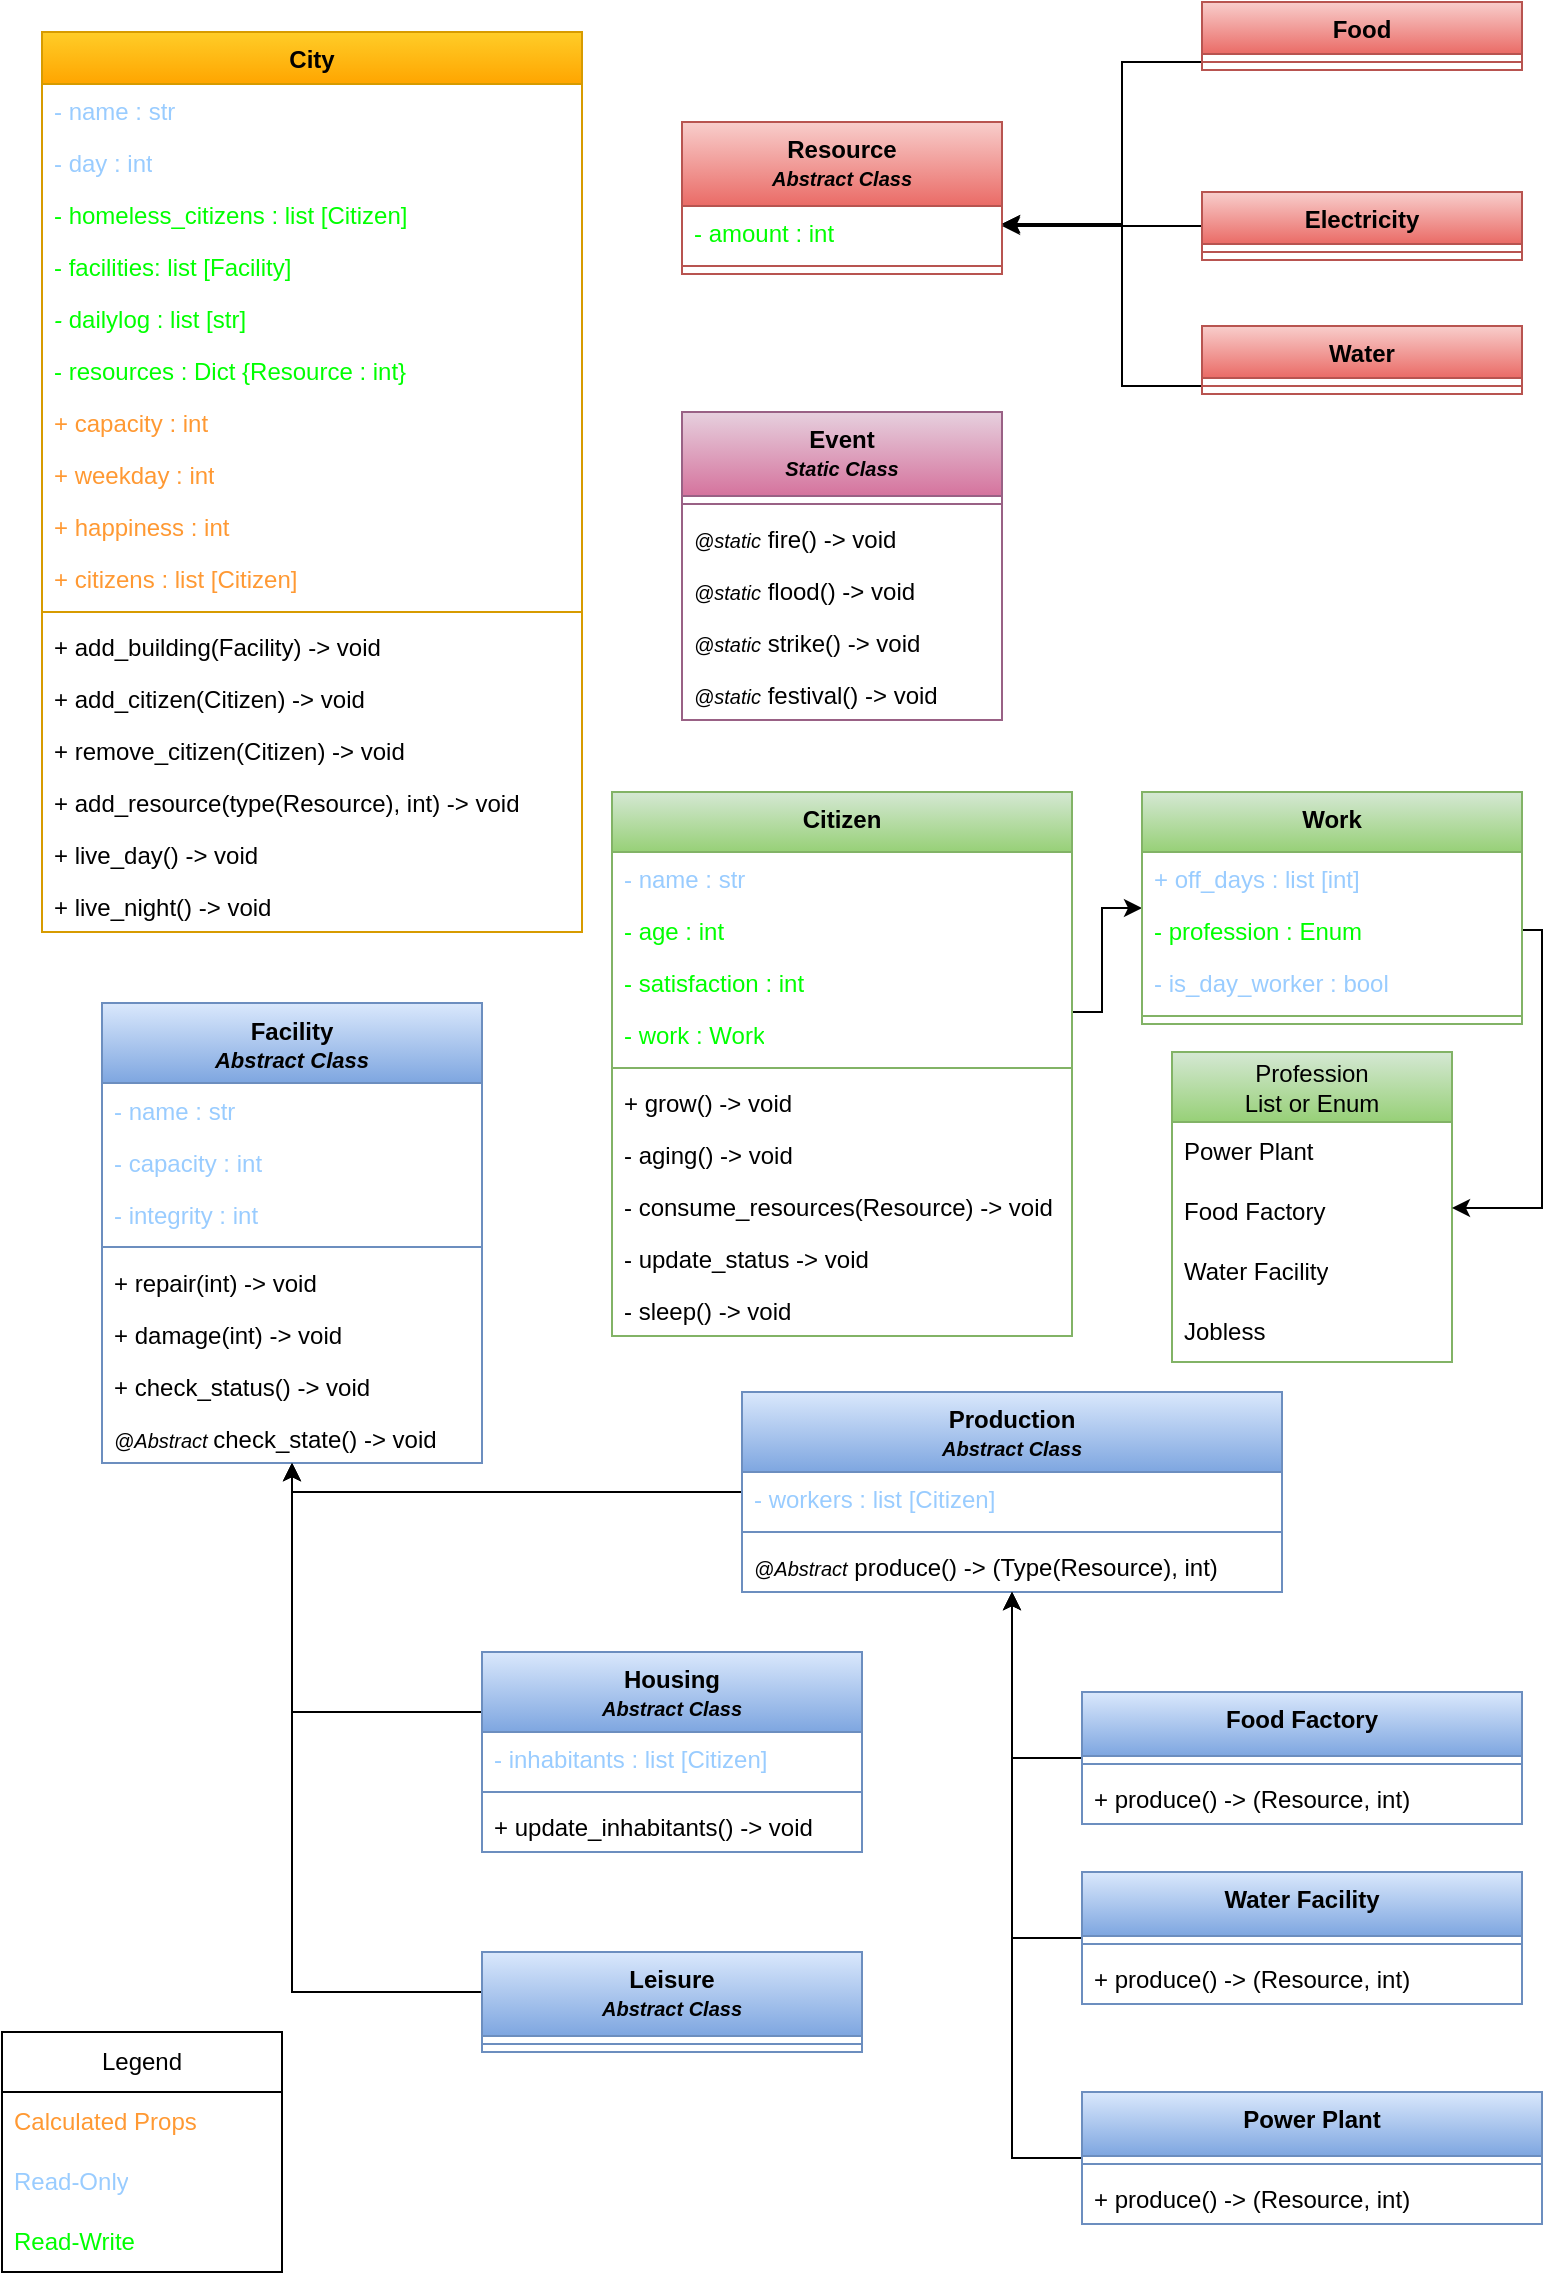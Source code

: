 <mxfile version="28.0.7" pages="3">
  <diagram name="UML" id="hSNrYRc5qa0V1RLmMwgt">
    <mxGraphModel dx="361" dy="649" grid="1" gridSize="10" guides="1" tooltips="1" connect="1" arrows="1" fold="1" page="1" pageScale="1" pageWidth="827" pageHeight="1169" math="0" shadow="0">
      <root>
        <mxCell id="0" />
        <mxCell id="1" parent="0" />
        <mxCell id="gHh5gTc4rDgr5ecKEyl9-1" value="City" style="swimlane;fontStyle=1;align=center;verticalAlign=top;childLayout=stackLayout;horizontal=1;startSize=26;horizontalStack=0;resizeParent=1;resizeParentMax=0;resizeLast=0;collapsible=1;marginBottom=0;whiteSpace=wrap;html=1;fillColor=#ffcd28;strokeColor=#d79b00;gradientColor=#ffa500;" parent="1" vertex="1">
          <mxGeometry x="880" y="30" width="270" height="450" as="geometry" />
        </mxCell>
        <mxCell id="gHh5gTc4rDgr5ecKEyl9-2" value="- name : str" style="text;align=left;verticalAlign=top;spacingLeft=4;spacingRight=4;overflow=hidden;rotatable=0;points=[[0,0.5],[1,0.5]];portConstraint=eastwest;whiteSpace=wrap;html=1;fontColor=light-dark(#99CCFF,#99CCFF);" parent="gHh5gTc4rDgr5ecKEyl9-1" vertex="1">
          <mxGeometry y="26" width="270" height="26" as="geometry" />
        </mxCell>
        <mxCell id="gHh5gTc4rDgr5ecKEyl9-41" value="- day : int" style="text;align=left;verticalAlign=top;spacingLeft=4;spacingRight=4;overflow=hidden;rotatable=0;points=[[0,0.5],[1,0.5]];portConstraint=eastwest;whiteSpace=wrap;html=1;fontColor=light-dark(#99CCFF,#99CCFF);" parent="gHh5gTc4rDgr5ecKEyl9-1" vertex="1">
          <mxGeometry y="52" width="270" height="26" as="geometry" />
        </mxCell>
        <mxCell id="gHh5gTc4rDgr5ecKEyl9-12" value="- homeless_citizens : list [Citizen]" style="text;align=left;verticalAlign=top;spacingLeft=4;spacingRight=4;overflow=hidden;rotatable=0;points=[[0,0.5],[1,0.5]];portConstraint=eastwest;whiteSpace=wrap;html=1;fontColor=light-dark(#00FF00,#00FF00);" parent="gHh5gTc4rDgr5ecKEyl9-1" vertex="1">
          <mxGeometry y="78" width="270" height="26" as="geometry" />
        </mxCell>
        <mxCell id="gHh5gTc4rDgr5ecKEyl9-7" value="- facilities: list [Facility]" style="text;align=left;verticalAlign=top;spacingLeft=4;spacingRight=4;overflow=hidden;rotatable=0;points=[[0,0.5],[1,0.5]];portConstraint=eastwest;whiteSpace=wrap;html=1;fontColor=light-dark(#00FF00,#00FF00);" parent="gHh5gTc4rDgr5ecKEyl9-1" vertex="1">
          <mxGeometry y="104" width="270" height="26" as="geometry" />
        </mxCell>
        <mxCell id="gHh5gTc4rDgr5ecKEyl9-39" value="&lt;i&gt;- &lt;/i&gt;dailylog : list [str]" style="text;align=left;verticalAlign=top;spacingLeft=4;spacingRight=4;overflow=hidden;rotatable=0;points=[[0,0.5],[1,0.5]];portConstraint=eastwest;whiteSpace=wrap;html=1;fontColor=light-dark(#00FF00,#00FF00);" parent="gHh5gTc4rDgr5ecKEyl9-1" vertex="1">
          <mxGeometry y="130" width="270" height="26" as="geometry" />
        </mxCell>
        <mxCell id="gHh5gTc4rDgr5ecKEyl9-112" value="- resources : Dict {Resource : int}" style="text;align=left;verticalAlign=top;spacingLeft=4;spacingRight=4;overflow=hidden;rotatable=0;points=[[0,0.5],[1,0.5]];portConstraint=eastwest;whiteSpace=wrap;html=1;fontColor=light-dark(#00FF00,#00FF00);" parent="gHh5gTc4rDgr5ecKEyl9-1" vertex="1">
          <mxGeometry y="156" width="270" height="26" as="geometry" />
        </mxCell>
        <mxCell id="gHh5gTc4rDgr5ecKEyl9-40" value="+ capacity : int" style="text;align=left;verticalAlign=top;spacingLeft=4;spacingRight=4;overflow=hidden;rotatable=0;points=[[0,0.5],[1,0.5]];portConstraint=eastwest;whiteSpace=wrap;html=1;fontColor=light-dark(#FF9933,#FF9933);" parent="gHh5gTc4rDgr5ecKEyl9-1" vertex="1">
          <mxGeometry y="182" width="270" height="26" as="geometry" />
        </mxCell>
        <mxCell id="gHh5gTc4rDgr5ecKEyl9-111" value="+ weekday : int" style="text;align=left;verticalAlign=top;spacingLeft=4;spacingRight=4;overflow=hidden;rotatable=0;points=[[0,0.5],[1,0.5]];portConstraint=eastwest;whiteSpace=wrap;html=1;fontColor=light-dark(#FF9933,#FF9933);" parent="gHh5gTc4rDgr5ecKEyl9-1" vertex="1">
          <mxGeometry y="208" width="270" height="26" as="geometry" />
        </mxCell>
        <mxCell id="gHh5gTc4rDgr5ecKEyl9-8" value="+ happiness : int" style="text;align=left;verticalAlign=top;spacingLeft=4;spacingRight=4;overflow=hidden;rotatable=0;points=[[0,0.5],[1,0.5]];portConstraint=eastwest;whiteSpace=wrap;html=1;fontColor=light-dark(#FF9933,#FF9933);" parent="gHh5gTc4rDgr5ecKEyl9-1" vertex="1">
          <mxGeometry y="234" width="270" height="26" as="geometry" />
        </mxCell>
        <mxCell id="gHh5gTc4rDgr5ecKEyl9-5" value="+ citizens : list [Citizen]" style="text;align=left;verticalAlign=top;spacingLeft=4;spacingRight=4;overflow=hidden;rotatable=0;points=[[0,0.5],[1,0.5]];portConstraint=eastwest;whiteSpace=wrap;html=1;fontColor=light-dark(#FF9933,#FF9933);" parent="gHh5gTc4rDgr5ecKEyl9-1" vertex="1">
          <mxGeometry y="260" width="270" height="26" as="geometry" />
        </mxCell>
        <mxCell id="gHh5gTc4rDgr5ecKEyl9-3" value="" style="line;strokeWidth=1;fillColor=none;align=left;verticalAlign=middle;spacingTop=-1;spacingLeft=3;spacingRight=3;rotatable=0;labelPosition=right;points=[];portConstraint=eastwest;strokeColor=inherit;" parent="gHh5gTc4rDgr5ecKEyl9-1" vertex="1">
          <mxGeometry y="286" width="270" height="8" as="geometry" />
        </mxCell>
        <mxCell id="gHh5gTc4rDgr5ecKEyl9-4" value="+ add_building(Facility) -&amp;gt; void" style="text;strokeColor=none;fillColor=none;align=left;verticalAlign=top;spacingLeft=4;spacingRight=4;overflow=hidden;rotatable=0;points=[[0,0.5],[1,0.5]];portConstraint=eastwest;whiteSpace=wrap;html=1;" parent="gHh5gTc4rDgr5ecKEyl9-1" vertex="1">
          <mxGeometry y="294" width="270" height="26" as="geometry" />
        </mxCell>
        <mxCell id="gHh5gTc4rDgr5ecKEyl9-38" value="+ add_citizen(Citizen) -&amp;gt; void" style="text;strokeColor=none;fillColor=none;align=left;verticalAlign=top;spacingLeft=4;spacingRight=4;overflow=hidden;rotatable=0;points=[[0,0.5],[1,0.5]];portConstraint=eastwest;whiteSpace=wrap;html=1;" parent="gHh5gTc4rDgr5ecKEyl9-1" vertex="1">
          <mxGeometry y="320" width="270" height="26" as="geometry" />
        </mxCell>
        <mxCell id="gHh5gTc4rDgr5ecKEyl9-10" value="+ remove_citizen(Citizen) -&amp;gt; void" style="text;strokeColor=none;fillColor=none;align=left;verticalAlign=top;spacingLeft=4;spacingRight=4;overflow=hidden;rotatable=0;points=[[0,0.5],[1,0.5]];portConstraint=eastwest;whiteSpace=wrap;html=1;" parent="gHh5gTc4rDgr5ecKEyl9-1" vertex="1">
          <mxGeometry y="346" width="270" height="26" as="geometry" />
        </mxCell>
        <mxCell id="gHh5gTc4rDgr5ecKEyl9-101" value="+ add_resource(type(Resource), int) -&amp;gt; void" style="text;strokeColor=none;fillColor=none;align=left;verticalAlign=top;spacingLeft=4;spacingRight=4;overflow=hidden;rotatable=0;points=[[0,0.5],[1,0.5]];portConstraint=eastwest;whiteSpace=wrap;html=1;" parent="gHh5gTc4rDgr5ecKEyl9-1" vertex="1">
          <mxGeometry y="372" width="270" height="26" as="geometry" />
        </mxCell>
        <mxCell id="gHh5gTc4rDgr5ecKEyl9-11" value="+ live_day() -&amp;gt; void" style="text;strokeColor=none;fillColor=none;align=left;verticalAlign=top;spacingLeft=4;spacingRight=4;overflow=hidden;rotatable=0;points=[[0,0.5],[1,0.5]];portConstraint=eastwest;whiteSpace=wrap;html=1;" parent="gHh5gTc4rDgr5ecKEyl9-1" vertex="1">
          <mxGeometry y="398" width="270" height="26" as="geometry" />
        </mxCell>
        <mxCell id="gHh5gTc4rDgr5ecKEyl9-110" value="+ live_night() -&amp;gt; void" style="text;strokeColor=none;fillColor=none;align=left;verticalAlign=top;spacingLeft=4;spacingRight=4;overflow=hidden;rotatable=0;points=[[0,0.5],[1,0.5]];portConstraint=eastwest;whiteSpace=wrap;html=1;" parent="gHh5gTc4rDgr5ecKEyl9-1" vertex="1">
          <mxGeometry y="424" width="270" height="26" as="geometry" />
        </mxCell>
        <mxCell id="gHh5gTc4rDgr5ecKEyl9-28" value="" style="edgeStyle=orthogonalEdgeStyle;rounded=0;orthogonalLoop=1;jettySize=auto;html=1;startArrow=classic;startFill=1;endArrow=none;endFill=0;" parent="1" source="gHh5gTc4rDgr5ecKEyl9-14" target="gHh5gTc4rDgr5ecKEyl9-21" edge="1">
          <mxGeometry relative="1" as="geometry">
            <Array as="points">
              <mxPoint x="1005" y="870" />
            </Array>
          </mxGeometry>
        </mxCell>
        <mxCell id="gHh5gTc4rDgr5ecKEyl9-14" value="&lt;div&gt;Facility&lt;/div&gt;&lt;div&gt;&lt;i&gt;&lt;font style=&quot;font-size: 11px;&quot;&gt;Abstract Class&lt;/font&gt;&lt;/i&gt;&lt;/div&gt;" style="swimlane;fontStyle=1;align=center;verticalAlign=top;childLayout=stackLayout;horizontal=1;startSize=40;horizontalStack=0;resizeParent=1;resizeParentMax=0;resizeLast=0;collapsible=1;marginBottom=0;whiteSpace=wrap;html=1;fillColor=#dae8fc;strokeColor=#6c8ebf;gradientColor=#7ea6e0;" parent="1" vertex="1">
          <mxGeometry x="910" y="515.5" width="190" height="230" as="geometry" />
        </mxCell>
        <mxCell id="gHh5gTc4rDgr5ecKEyl9-15" value="- name : str" style="text;strokeColor=none;fillColor=none;align=left;verticalAlign=top;spacingLeft=4;spacingRight=4;overflow=hidden;rotatable=0;points=[[0,0.5],[1,0.5]];portConstraint=eastwest;whiteSpace=wrap;html=1;fontColor=light-dark(#99CCFF,#99CCFF);" parent="gHh5gTc4rDgr5ecKEyl9-14" vertex="1">
          <mxGeometry y="40" width="190" height="26" as="geometry" />
        </mxCell>
        <mxCell id="gHh5gTc4rDgr5ecKEyl9-18" value="- capacity : int" style="text;strokeColor=none;fillColor=none;align=left;verticalAlign=top;spacingLeft=4;spacingRight=4;overflow=hidden;rotatable=0;points=[[0,0.5],[1,0.5]];portConstraint=eastwest;whiteSpace=wrap;html=1;fontColor=light-dark(#99CCFF,#99CCFF);" parent="gHh5gTc4rDgr5ecKEyl9-14" vertex="1">
          <mxGeometry y="66" width="190" height="26" as="geometry" />
        </mxCell>
        <mxCell id="gHh5gTc4rDgr5ecKEyl9-19" value="- integrity : int" style="text;strokeColor=none;fillColor=none;align=left;verticalAlign=top;spacingLeft=4;spacingRight=4;overflow=hidden;rotatable=0;points=[[0,0.5],[1,0.5]];portConstraint=eastwest;whiteSpace=wrap;html=1;fontColor=light-dark(#99CCFF,#99CCFF);" parent="gHh5gTc4rDgr5ecKEyl9-14" vertex="1">
          <mxGeometry y="92" width="190" height="26" as="geometry" />
        </mxCell>
        <mxCell id="gHh5gTc4rDgr5ecKEyl9-16" value="" style="line;strokeWidth=1;fillColor=none;align=left;verticalAlign=middle;spacingTop=-1;spacingLeft=3;spacingRight=3;rotatable=0;labelPosition=right;points=[];portConstraint=eastwest;strokeColor=inherit;" parent="gHh5gTc4rDgr5ecKEyl9-14" vertex="1">
          <mxGeometry y="118" width="190" height="8" as="geometry" />
        </mxCell>
        <mxCell id="gHh5gTc4rDgr5ecKEyl9-17" value="+ repair(int) -&amp;gt; void" style="text;strokeColor=none;fillColor=none;align=left;verticalAlign=top;spacingLeft=4;spacingRight=4;overflow=hidden;rotatable=0;points=[[0,0.5],[1,0.5]];portConstraint=eastwest;whiteSpace=wrap;html=1;" parent="gHh5gTc4rDgr5ecKEyl9-14" vertex="1">
          <mxGeometry y="126" width="190" height="26" as="geometry" />
        </mxCell>
        <mxCell id="gHh5gTc4rDgr5ecKEyl9-31" value="+ damage(int) -&amp;gt; void" style="text;strokeColor=none;fillColor=none;align=left;verticalAlign=top;spacingLeft=4;spacingRight=4;overflow=hidden;rotatable=0;points=[[0,0.5],[1,0.5]];portConstraint=eastwest;whiteSpace=wrap;html=1;" parent="gHh5gTc4rDgr5ecKEyl9-14" vertex="1">
          <mxGeometry y="152" width="190" height="26" as="geometry" />
        </mxCell>
        <mxCell id="qWcJTYzNyKNJmHKsPlyp-1" value="+ check_status() -&amp;gt; void" style="text;strokeColor=none;fillColor=none;align=left;verticalAlign=top;spacingLeft=4;spacingRight=4;overflow=hidden;rotatable=0;points=[[0,0.5],[1,0.5]];portConstraint=eastwest;whiteSpace=wrap;html=1;" vertex="1" parent="gHh5gTc4rDgr5ecKEyl9-14">
          <mxGeometry y="178" width="190" height="26" as="geometry" />
        </mxCell>
        <mxCell id="tTH9jQnqVA3cRw_Qvqet-7" value="&lt;font style=&quot;font-size: 10px;&quot;&gt;&lt;i&gt;@Abstract&amp;nbsp;&lt;/i&gt;&lt;/font&gt;&lt;font&gt;c&lt;/font&gt;heck_state() -&amp;gt; void" style="text;strokeColor=none;fillColor=none;align=left;verticalAlign=top;spacingLeft=4;spacingRight=4;overflow=hidden;rotatable=0;points=[[0,0.5],[1,0.5]];portConstraint=eastwest;whiteSpace=wrap;html=1;" vertex="1" parent="gHh5gTc4rDgr5ecKEyl9-14">
          <mxGeometry y="204" width="190" height="26" as="geometry" />
        </mxCell>
        <mxCell id="gHh5gTc4rDgr5ecKEyl9-21" value="&lt;div&gt;Housing&lt;/div&gt;&lt;div&gt;&lt;i&gt;&lt;font style=&quot;font-size: 10px;&quot;&gt;Abstract Class&lt;/font&gt;&lt;/i&gt;&lt;/div&gt;" style="swimlane;fontStyle=1;align=center;verticalAlign=top;childLayout=stackLayout;horizontal=1;startSize=40;horizontalStack=0;resizeParent=1;resizeParentMax=0;resizeLast=0;collapsible=1;marginBottom=0;whiteSpace=wrap;html=1;fillColor=#dae8fc;strokeColor=#6c8ebf;gradientColor=#7ea6e0;" parent="1" vertex="1">
          <mxGeometry x="1100" y="840" width="190" height="100" as="geometry" />
        </mxCell>
        <mxCell id="gHh5gTc4rDgr5ecKEyl9-29" value="- inhabitants : list [Citizen]" style="text;strokeColor=none;fillColor=none;align=left;verticalAlign=top;spacingLeft=4;spacingRight=4;overflow=hidden;rotatable=0;points=[[0,0.5],[1,0.5]];portConstraint=eastwest;whiteSpace=wrap;html=1;fontColor=light-dark(#99CCFF,#99CCFF);" parent="gHh5gTc4rDgr5ecKEyl9-21" vertex="1">
          <mxGeometry y="40" width="190" height="26" as="geometry" />
        </mxCell>
        <mxCell id="gHh5gTc4rDgr5ecKEyl9-26" value="" style="line;strokeWidth=1;fillColor=none;align=left;verticalAlign=middle;spacingTop=-1;spacingLeft=3;spacingRight=3;rotatable=0;labelPosition=right;points=[];portConstraint=eastwest;strokeColor=inherit;" parent="gHh5gTc4rDgr5ecKEyl9-21" vertex="1">
          <mxGeometry y="66" width="190" height="8" as="geometry" />
        </mxCell>
        <mxCell id="qWcJTYzNyKNJmHKsPlyp-2" value="+ update_inhabitants() -&amp;gt; void" style="text;strokeColor=none;fillColor=none;align=left;verticalAlign=top;spacingLeft=4;spacingRight=4;overflow=hidden;rotatable=0;points=[[0,0.5],[1,0.5]];portConstraint=eastwest;whiteSpace=wrap;html=1;" vertex="1" parent="gHh5gTc4rDgr5ecKEyl9-21">
          <mxGeometry y="74" width="190" height="26" as="geometry" />
        </mxCell>
        <mxCell id="gHh5gTc4rDgr5ecKEyl9-36" style="edgeStyle=orthogonalEdgeStyle;rounded=0;orthogonalLoop=1;jettySize=auto;html=1;" parent="1" source="gHh5gTc4rDgr5ecKEyl9-32" target="gHh5gTc4rDgr5ecKEyl9-14" edge="1">
          <mxGeometry relative="1" as="geometry">
            <Array as="points">
              <mxPoint x="1005" y="760" />
            </Array>
          </mxGeometry>
        </mxCell>
        <mxCell id="gHh5gTc4rDgr5ecKEyl9-32" value="&lt;div&gt;Production&lt;/div&gt;&lt;div&gt;&lt;i&gt;&lt;font style=&quot;font-size: 10px;&quot;&gt;Abstract Class&lt;/font&gt;&lt;/i&gt;&lt;/div&gt;" style="swimlane;fontStyle=1;align=center;verticalAlign=top;childLayout=stackLayout;horizontal=1;startSize=40;horizontalStack=0;resizeParent=1;resizeParentMax=0;resizeLast=0;collapsible=1;marginBottom=0;whiteSpace=wrap;html=1;fillColor=#dae8fc;strokeColor=#6c8ebf;gradientColor=#7ea6e0;" parent="1" vertex="1">
          <mxGeometry x="1230" y="710" width="270" height="100" as="geometry" />
        </mxCell>
        <mxCell id="gHh5gTc4rDgr5ecKEyl9-54" value="- workers : list [Citizen]" style="text;strokeColor=none;fillColor=none;align=left;verticalAlign=top;spacingLeft=4;spacingRight=4;overflow=hidden;rotatable=0;points=[[0,0.5],[1,0.5]];portConstraint=eastwest;whiteSpace=wrap;html=1;fontColor=light-dark(#99CCFF,#99CCFF);" parent="gHh5gTc4rDgr5ecKEyl9-32" vertex="1">
          <mxGeometry y="40" width="270" height="26" as="geometry" />
        </mxCell>
        <mxCell id="gHh5gTc4rDgr5ecKEyl9-34" value="" style="line;strokeWidth=1;fillColor=none;align=left;verticalAlign=middle;spacingTop=-1;spacingLeft=3;spacingRight=3;rotatable=0;labelPosition=right;points=[];portConstraint=eastwest;strokeColor=inherit;" parent="gHh5gTc4rDgr5ecKEyl9-32" vertex="1">
          <mxGeometry y="66" width="270" height="8" as="geometry" />
        </mxCell>
        <mxCell id="gHh5gTc4rDgr5ecKEyl9-116" value="&lt;font style=&quot;font-size: 10px;&quot;&gt;&lt;i&gt;@Abstract&lt;/i&gt;&lt;/font&gt;&amp;nbsp;produce() -&amp;gt; (Type(Resource), int)" style="text;strokeColor=none;fillColor=none;align=left;verticalAlign=top;spacingLeft=4;spacingRight=4;overflow=hidden;rotatable=0;points=[[0,0.5],[1,0.5]];portConstraint=eastwest;whiteSpace=wrap;html=1;" parent="gHh5gTc4rDgr5ecKEyl9-32" vertex="1">
          <mxGeometry y="74" width="270" height="26" as="geometry" />
        </mxCell>
        <mxCell id="gHh5gTc4rDgr5ecKEyl9-43" value="Legend" style="swimlane;fontStyle=0;childLayout=stackLayout;horizontal=1;startSize=30;horizontalStack=0;resizeParent=1;resizeParentMax=0;resizeLast=0;collapsible=1;marginBottom=0;whiteSpace=wrap;html=1;" parent="1" vertex="1">
          <mxGeometry x="860" y="1030" width="140" height="120" as="geometry" />
        </mxCell>
        <mxCell id="gHh5gTc4rDgr5ecKEyl9-44" value="Calculated Props" style="text;align=left;verticalAlign=middle;spacingLeft=4;spacingRight=4;overflow=hidden;points=[[0,0.5],[1,0.5]];portConstraint=eastwest;rotatable=0;whiteSpace=wrap;html=1;fontColor=light-dark(#FF9933,#FF9933);" parent="gHh5gTc4rDgr5ecKEyl9-43" vertex="1">
          <mxGeometry y="30" width="140" height="30" as="geometry" />
        </mxCell>
        <mxCell id="gHh5gTc4rDgr5ecKEyl9-45" value="Read-Only" style="text;align=left;verticalAlign=middle;spacingLeft=4;spacingRight=4;overflow=hidden;points=[[0,0.5],[1,0.5]];portConstraint=eastwest;rotatable=0;whiteSpace=wrap;html=1;fontColor=light-dark(#99CCFF,#99CCFF);" parent="gHh5gTc4rDgr5ecKEyl9-43" vertex="1">
          <mxGeometry y="60" width="140" height="30" as="geometry" />
        </mxCell>
        <mxCell id="gHh5gTc4rDgr5ecKEyl9-46" value="Read-Write" style="text;align=left;verticalAlign=middle;spacingLeft=4;spacingRight=4;overflow=hidden;points=[[0,0.5],[1,0.5]];portConstraint=eastwest;rotatable=0;whiteSpace=wrap;html=1;fontColor=light-dark(#00FF00,#00FF00);" parent="gHh5gTc4rDgr5ecKEyl9-43" vertex="1">
          <mxGeometry y="90" width="140" height="30" as="geometry" />
        </mxCell>
        <mxCell id="gHh5gTc4rDgr5ecKEyl9-52" style="edgeStyle=orthogonalEdgeStyle;rounded=0;orthogonalLoop=1;jettySize=auto;html=1;" parent="1" source="gHh5gTc4rDgr5ecKEyl9-47" target="gHh5gTc4rDgr5ecKEyl9-14" edge="1">
          <mxGeometry relative="1" as="geometry">
            <Array as="points">
              <mxPoint x="1005" y="1010" />
            </Array>
          </mxGeometry>
        </mxCell>
        <mxCell id="gHh5gTc4rDgr5ecKEyl9-47" value="&lt;div&gt;Leisure&lt;/div&gt;&lt;div&gt;&lt;i&gt;&lt;font style=&quot;font-size: 10px;&quot;&gt;Abstract Class&lt;/font&gt;&lt;/i&gt;&lt;/div&gt;" style="swimlane;fontStyle=1;align=center;verticalAlign=top;childLayout=stackLayout;horizontal=1;startSize=42;horizontalStack=0;resizeParent=1;resizeParentMax=0;resizeLast=0;collapsible=1;marginBottom=0;whiteSpace=wrap;html=1;fillColor=#dae8fc;strokeColor=#6c8ebf;gradientColor=#7ea6e0;" parent="1" vertex="1">
          <mxGeometry x="1100" y="990" width="190" height="50" as="geometry" />
        </mxCell>
        <mxCell id="gHh5gTc4rDgr5ecKEyl9-49" value="" style="line;strokeWidth=1;fillColor=none;align=left;verticalAlign=middle;spacingTop=-1;spacingLeft=3;spacingRight=3;rotatable=0;labelPosition=right;points=[];portConstraint=eastwest;strokeColor=inherit;" parent="gHh5gTc4rDgr5ecKEyl9-47" vertex="1">
          <mxGeometry y="42" width="190" height="8" as="geometry" />
        </mxCell>
        <mxCell id="mZAiKF3BIAbm9ngjPxyb-10" value="" style="edgeStyle=orthogonalEdgeStyle;rounded=0;orthogonalLoop=1;jettySize=auto;html=1;" edge="1" parent="1" source="gHh5gTc4rDgr5ecKEyl9-56" target="mZAiKF3BIAbm9ngjPxyb-1">
          <mxGeometry relative="1" as="geometry">
            <Array as="points">
              <mxPoint x="1410" y="520" />
              <mxPoint x="1410" y="468" />
            </Array>
          </mxGeometry>
        </mxCell>
        <mxCell id="gHh5gTc4rDgr5ecKEyl9-56" value="Citizen" style="swimlane;fontStyle=1;align=center;verticalAlign=top;childLayout=stackLayout;horizontal=1;startSize=30;horizontalStack=0;resizeParent=1;resizeParentMax=0;resizeLast=0;collapsible=1;marginBottom=0;whiteSpace=wrap;html=1;fillColor=#d5e8d4;gradientColor=#97d077;strokeColor=#82b366;" parent="1" vertex="1">
          <mxGeometry x="1165" y="410" width="230" height="272" as="geometry" />
        </mxCell>
        <mxCell id="gHh5gTc4rDgr5ecKEyl9-57" value="&lt;span style=&quot;&quot;&gt;- name : str&lt;/span&gt;" style="text;strokeColor=none;fillColor=none;align=left;verticalAlign=top;spacingLeft=4;spacingRight=4;overflow=hidden;rotatable=0;points=[[0,0.5],[1,0.5]];portConstraint=eastwest;whiteSpace=wrap;html=1;fontColor=light-dark(#99CCFF,#99CCFF);" parent="gHh5gTc4rDgr5ecKEyl9-56" vertex="1">
          <mxGeometry y="30" width="230" height="26" as="geometry" />
        </mxCell>
        <mxCell id="gHh5gTc4rDgr5ecKEyl9-58" value="- age : int" style="text;strokeColor=none;fillColor=none;align=left;verticalAlign=top;spacingLeft=4;spacingRight=4;overflow=hidden;rotatable=0;points=[[0,0.5],[1,0.5]];portConstraint=eastwest;whiteSpace=wrap;html=1;fontColor=light-dark(#00FF00,#00FF00);" parent="gHh5gTc4rDgr5ecKEyl9-56" vertex="1">
          <mxGeometry y="56" width="230" height="26" as="geometry" />
        </mxCell>
        <mxCell id="gHh5gTc4rDgr5ecKEyl9-63" value="- satisfaction : int" style="text;strokeColor=none;fillColor=none;align=left;verticalAlign=top;spacingLeft=4;spacingRight=4;overflow=hidden;rotatable=0;points=[[0,0.5],[1,0.5]];portConstraint=eastwest;whiteSpace=wrap;html=1;fontColor=light-dark(#00FF00,#00FF00);" parent="gHh5gTc4rDgr5ecKEyl9-56" vertex="1">
          <mxGeometry y="82" width="230" height="26" as="geometry" />
        </mxCell>
        <mxCell id="mZAiKF3BIAbm9ngjPxyb-12" value="- work : Work" style="text;strokeColor=none;fillColor=none;align=left;verticalAlign=top;spacingLeft=4;spacingRight=4;overflow=hidden;rotatable=0;points=[[0,0.5],[1,0.5]];portConstraint=eastwest;whiteSpace=wrap;html=1;fontColor=light-dark(#00FF00,#00FF00);" vertex="1" parent="gHh5gTc4rDgr5ecKEyl9-56">
          <mxGeometry y="108" width="230" height="26" as="geometry" />
        </mxCell>
        <mxCell id="gHh5gTc4rDgr5ecKEyl9-60" value="" style="line;strokeWidth=1;fillColor=none;align=left;verticalAlign=middle;spacingTop=-1;spacingLeft=3;spacingRight=3;rotatable=0;labelPosition=right;points=[];portConstraint=eastwest;strokeColor=inherit;" parent="gHh5gTc4rDgr5ecKEyl9-56" vertex="1">
          <mxGeometry y="134" width="230" height="8" as="geometry" />
        </mxCell>
        <mxCell id="gHh5gTc4rDgr5ecKEyl9-62" value="+ grow() -&amp;gt; void" style="text;strokeColor=none;fillColor=none;align=left;verticalAlign=top;spacingLeft=4;spacingRight=4;overflow=hidden;rotatable=0;points=[[0,0.5],[1,0.5]];portConstraint=eastwest;whiteSpace=wrap;html=1;" parent="gHh5gTc4rDgr5ecKEyl9-56" vertex="1">
          <mxGeometry y="142" width="230" height="26" as="geometry" />
        </mxCell>
        <mxCell id="gHh5gTc4rDgr5ecKEyl9-114" value="- aging() -&amp;gt; void" style="text;strokeColor=none;fillColor=none;align=left;verticalAlign=top;spacingLeft=4;spacingRight=4;overflow=hidden;rotatable=0;points=[[0,0.5],[1,0.5]];portConstraint=eastwest;whiteSpace=wrap;html=1;" parent="gHh5gTc4rDgr5ecKEyl9-56" vertex="1">
          <mxGeometry y="168" width="230" height="26" as="geometry" />
        </mxCell>
        <mxCell id="tTH9jQnqVA3cRw_Qvqet-2" value="- consume_resources(Resource) -&amp;gt; void" style="text;strokeColor=none;fillColor=none;align=left;verticalAlign=top;spacingLeft=4;spacingRight=4;overflow=hidden;rotatable=0;points=[[0,0.5],[1,0.5]];portConstraint=eastwest;whiteSpace=wrap;html=1;" vertex="1" parent="gHh5gTc4rDgr5ecKEyl9-56">
          <mxGeometry y="194" width="230" height="26" as="geometry" />
        </mxCell>
        <mxCell id="tTH9jQnqVA3cRw_Qvqet-3" value="- update_status&amp;nbsp;-&amp;gt; void" style="text;strokeColor=none;fillColor=none;align=left;verticalAlign=top;spacingLeft=4;spacingRight=4;overflow=hidden;rotatable=0;points=[[0,0.5],[1,0.5]];portConstraint=eastwest;whiteSpace=wrap;html=1;" vertex="1" parent="gHh5gTc4rDgr5ecKEyl9-56">
          <mxGeometry y="220" width="230" height="26" as="geometry" />
        </mxCell>
        <mxCell id="tTH9jQnqVA3cRw_Qvqet-4" value="- sleep() -&amp;gt; void" style="text;strokeColor=none;fillColor=none;align=left;verticalAlign=top;spacingLeft=4;spacingRight=4;overflow=hidden;rotatable=0;points=[[0,0.5],[1,0.5]];portConstraint=eastwest;whiteSpace=wrap;html=1;" vertex="1" parent="gHh5gTc4rDgr5ecKEyl9-56">
          <mxGeometry y="246" width="230" height="26" as="geometry" />
        </mxCell>
        <mxCell id="p-D4rso45VV0s9aIk9N6-5" style="edgeStyle=orthogonalEdgeStyle;rounded=0;orthogonalLoop=1;jettySize=auto;html=1;" parent="1" source="gHh5gTc4rDgr5ecKEyl9-65" target="gHh5gTc4rDgr5ecKEyl9-32" edge="1">
          <mxGeometry relative="1" as="geometry">
            <Array as="points">
              <mxPoint x="1365" y="1093" />
            </Array>
          </mxGeometry>
        </mxCell>
        <mxCell id="gHh5gTc4rDgr5ecKEyl9-65" value="Power Plant" style="swimlane;fontStyle=1;align=center;verticalAlign=top;childLayout=stackLayout;horizontal=1;startSize=32;horizontalStack=0;resizeParent=1;resizeParentMax=0;resizeLast=0;collapsible=1;marginBottom=0;whiteSpace=wrap;html=1;fillColor=#dae8fc;strokeColor=#6c8ebf;gradientColor=#7ea6e0;" parent="1" vertex="1">
          <mxGeometry x="1400" y="1060" width="230" height="66" as="geometry" />
        </mxCell>
        <mxCell id="gHh5gTc4rDgr5ecKEyl9-67" value="" style="line;strokeWidth=1;fillColor=none;align=left;verticalAlign=middle;spacingTop=-1;spacingLeft=3;spacingRight=3;rotatable=0;labelPosition=right;points=[];portConstraint=eastwest;strokeColor=inherit;" parent="gHh5gTc4rDgr5ecKEyl9-65" vertex="1">
          <mxGeometry y="32" width="230" height="8" as="geometry" />
        </mxCell>
        <mxCell id="gHh5gTc4rDgr5ecKEyl9-98" value="+ produce() -&amp;gt; (Resource, int)" style="text;strokeColor=none;fillColor=none;align=left;verticalAlign=top;spacingLeft=4;spacingRight=4;overflow=hidden;rotatable=0;points=[[0,0.5],[1,0.5]];portConstraint=eastwest;whiteSpace=wrap;html=1;" parent="gHh5gTc4rDgr5ecKEyl9-65" vertex="1">
          <mxGeometry y="40" width="230" height="26" as="geometry" />
        </mxCell>
        <mxCell id="gHh5gTc4rDgr5ecKEyl9-78" value="" style="edgeStyle=orthogonalEdgeStyle;rounded=0;orthogonalLoop=1;jettySize=auto;html=1;endArrow=none;endFill=0;startArrow=classic;startFill=1;" parent="1" source="gHh5gTc4rDgr5ecKEyl9-70" target="gHh5gTc4rDgr5ecKEyl9-74" edge="1">
          <mxGeometry relative="1" as="geometry">
            <Array as="points">
              <mxPoint x="1420" y="126" />
              <mxPoint x="1420" y="207" />
            </Array>
          </mxGeometry>
        </mxCell>
        <mxCell id="gHh5gTc4rDgr5ecKEyl9-70" value="&lt;div&gt;Resource&lt;/div&gt;&lt;div&gt;&lt;font style=&quot;font-size: 10px;&quot;&gt;&lt;i&gt;Abstract Class&lt;/i&gt;&lt;/font&gt;&lt;/div&gt;" style="swimlane;fontStyle=1;align=center;verticalAlign=top;childLayout=stackLayout;horizontal=1;startSize=42;horizontalStack=0;resizeParent=1;resizeParentMax=0;resizeLast=0;collapsible=1;marginBottom=0;whiteSpace=wrap;html=1;fillColor=#f8cecc;gradientColor=#ea6b66;strokeColor=#b85450;" parent="1" vertex="1">
          <mxGeometry x="1200" y="75" width="160" height="76" as="geometry" />
        </mxCell>
        <mxCell id="gHh5gTc4rDgr5ecKEyl9-71" value="- amount : int" style="text;strokeColor=none;fillColor=none;align=left;verticalAlign=top;spacingLeft=4;spacingRight=4;overflow=hidden;rotatable=0;points=[[0,0.5],[1,0.5]];portConstraint=eastwest;whiteSpace=wrap;html=1;fontColor=light-dark(#00FF00,#00FF00);" parent="gHh5gTc4rDgr5ecKEyl9-70" vertex="1">
          <mxGeometry y="42" width="160" height="26" as="geometry" />
        </mxCell>
        <mxCell id="gHh5gTc4rDgr5ecKEyl9-72" value="" style="line;strokeWidth=1;fillColor=none;align=left;verticalAlign=middle;spacingTop=-1;spacingLeft=3;spacingRight=3;rotatable=0;labelPosition=right;points=[];portConstraint=eastwest;strokeColor=inherit;" parent="gHh5gTc4rDgr5ecKEyl9-70" vertex="1">
          <mxGeometry y="68" width="160" height="8" as="geometry" />
        </mxCell>
        <mxCell id="gHh5gTc4rDgr5ecKEyl9-74" value="Water" style="swimlane;fontStyle=1;align=center;verticalAlign=top;childLayout=stackLayout;horizontal=1;startSize=26;horizontalStack=0;resizeParent=1;resizeParentMax=0;resizeLast=0;collapsible=1;marginBottom=0;whiteSpace=wrap;html=1;fillColor=#f8cecc;gradientColor=#ea6b66;strokeColor=#b85450;" parent="1" vertex="1">
          <mxGeometry x="1460" y="177" width="160" height="34" as="geometry" />
        </mxCell>
        <mxCell id="gHh5gTc4rDgr5ecKEyl9-76" value="" style="line;strokeWidth=1;fillColor=none;align=left;verticalAlign=middle;spacingTop=-1;spacingLeft=3;spacingRight=3;rotatable=0;labelPosition=right;points=[];portConstraint=eastwest;strokeColor=inherit;" parent="gHh5gTc4rDgr5ecKEyl9-74" vertex="1">
          <mxGeometry y="26" width="160" height="8" as="geometry" />
        </mxCell>
        <mxCell id="gHh5gTc4rDgr5ecKEyl9-87" style="edgeStyle=orthogonalEdgeStyle;rounded=0;orthogonalLoop=1;jettySize=auto;html=1;" parent="1" source="gHh5gTc4rDgr5ecKEyl9-79" target="gHh5gTc4rDgr5ecKEyl9-70" edge="1">
          <mxGeometry relative="1" as="geometry">
            <Array as="points">
              <mxPoint x="1320" y="126" />
              <mxPoint x="1320" y="126" />
            </Array>
          </mxGeometry>
        </mxCell>
        <mxCell id="gHh5gTc4rDgr5ecKEyl9-79" value="Electricity" style="swimlane;fontStyle=1;align=center;verticalAlign=top;childLayout=stackLayout;horizontal=1;startSize=26;horizontalStack=0;resizeParent=1;resizeParentMax=0;resizeLast=0;collapsible=1;marginBottom=0;whiteSpace=wrap;html=1;fillColor=#f8cecc;gradientColor=#ea6b66;strokeColor=#b85450;" parent="1" vertex="1">
          <mxGeometry x="1460" y="110" width="160" height="34" as="geometry" />
        </mxCell>
        <mxCell id="gHh5gTc4rDgr5ecKEyl9-81" value="" style="line;strokeWidth=1;fillColor=none;align=left;verticalAlign=middle;spacingTop=-1;spacingLeft=3;spacingRight=3;rotatable=0;labelPosition=right;points=[];portConstraint=eastwest;strokeColor=inherit;" parent="gHh5gTc4rDgr5ecKEyl9-79" vertex="1">
          <mxGeometry y="26" width="160" height="8" as="geometry" />
        </mxCell>
        <mxCell id="gHh5gTc4rDgr5ecKEyl9-88" style="edgeStyle=orthogonalEdgeStyle;rounded=0;orthogonalLoop=1;jettySize=auto;html=1;" parent="1" source="gHh5gTc4rDgr5ecKEyl9-83" target="gHh5gTc4rDgr5ecKEyl9-70" edge="1">
          <mxGeometry relative="1" as="geometry">
            <Array as="points">
              <mxPoint x="1420" y="45" />
              <mxPoint x="1420" y="126" />
            </Array>
          </mxGeometry>
        </mxCell>
        <mxCell id="gHh5gTc4rDgr5ecKEyl9-83" value="Food" style="swimlane;fontStyle=1;align=center;verticalAlign=top;childLayout=stackLayout;horizontal=1;startSize=26;horizontalStack=0;resizeParent=1;resizeParentMax=0;resizeLast=0;collapsible=1;marginBottom=0;whiteSpace=wrap;html=1;fillColor=#f8cecc;gradientColor=#ea6b66;strokeColor=#b85450;" parent="1" vertex="1">
          <mxGeometry x="1460" y="15" width="160" height="34" as="geometry" />
        </mxCell>
        <mxCell id="gHh5gTc4rDgr5ecKEyl9-85" value="" style="line;strokeWidth=1;fillColor=none;align=left;verticalAlign=middle;spacingTop=-1;spacingLeft=3;spacingRight=3;rotatable=0;labelPosition=right;points=[];portConstraint=eastwest;strokeColor=inherit;" parent="gHh5gTc4rDgr5ecKEyl9-83" vertex="1">
          <mxGeometry y="26" width="160" height="8" as="geometry" />
        </mxCell>
        <mxCell id="p-D4rso45VV0s9aIk9N6-4" style="edgeStyle=orthogonalEdgeStyle;rounded=0;orthogonalLoop=1;jettySize=auto;html=1;" parent="1" source="gHh5gTc4rDgr5ecKEyl9-89" target="gHh5gTc4rDgr5ecKEyl9-32" edge="1">
          <mxGeometry relative="1" as="geometry">
            <Array as="points">
              <mxPoint x="1365" y="983" />
            </Array>
          </mxGeometry>
        </mxCell>
        <mxCell id="gHh5gTc4rDgr5ecKEyl9-89" value="Water Facility" style="swimlane;fontStyle=1;align=center;verticalAlign=top;childLayout=stackLayout;horizontal=1;startSize=32;horizontalStack=0;resizeParent=1;resizeParentMax=0;resizeLast=0;collapsible=1;marginBottom=0;whiteSpace=wrap;html=1;fillColor=#dae8fc;strokeColor=#6c8ebf;gradientColor=#7ea6e0;" parent="1" vertex="1">
          <mxGeometry x="1400" y="950" width="220" height="66" as="geometry" />
        </mxCell>
        <mxCell id="gHh5gTc4rDgr5ecKEyl9-90" value="" style="line;strokeWidth=1;fillColor=none;align=left;verticalAlign=middle;spacingTop=-1;spacingLeft=3;spacingRight=3;rotatable=0;labelPosition=right;points=[];portConstraint=eastwest;strokeColor=inherit;" parent="gHh5gTc4rDgr5ecKEyl9-89" vertex="1">
          <mxGeometry y="32" width="220" height="8" as="geometry" />
        </mxCell>
        <mxCell id="gHh5gTc4rDgr5ecKEyl9-99" value="+ produce() -&amp;gt; (Resource, int)" style="text;strokeColor=none;fillColor=none;align=left;verticalAlign=top;spacingLeft=4;spacingRight=4;overflow=hidden;rotatable=0;points=[[0,0.5],[1,0.5]];portConstraint=eastwest;whiteSpace=wrap;html=1;" parent="gHh5gTc4rDgr5ecKEyl9-89" vertex="1">
          <mxGeometry y="40" width="220" height="26" as="geometry" />
        </mxCell>
        <mxCell id="p-D4rso45VV0s9aIk9N6-3" style="edgeStyle=orthogonalEdgeStyle;rounded=0;orthogonalLoop=1;jettySize=auto;html=1;" parent="1" source="gHh5gTc4rDgr5ecKEyl9-95" target="gHh5gTc4rDgr5ecKEyl9-32" edge="1">
          <mxGeometry relative="1" as="geometry">
            <Array as="points">
              <mxPoint x="1365" y="893" />
            </Array>
          </mxGeometry>
        </mxCell>
        <mxCell id="gHh5gTc4rDgr5ecKEyl9-95" value="Food Factory" style="swimlane;fontStyle=1;align=center;verticalAlign=top;childLayout=stackLayout;horizontal=1;startSize=32;horizontalStack=0;resizeParent=1;resizeParentMax=0;resizeLast=0;collapsible=1;marginBottom=0;whiteSpace=wrap;html=1;fillColor=#dae8fc;strokeColor=#6c8ebf;gradientColor=#7ea6e0;" parent="1" vertex="1">
          <mxGeometry x="1400" y="860" width="220" height="66" as="geometry" />
        </mxCell>
        <mxCell id="gHh5gTc4rDgr5ecKEyl9-96" value="" style="line;strokeWidth=1;fillColor=none;align=left;verticalAlign=middle;spacingTop=-1;spacingLeft=3;spacingRight=3;rotatable=0;labelPosition=right;points=[];portConstraint=eastwest;strokeColor=inherit;" parent="gHh5gTc4rDgr5ecKEyl9-95" vertex="1">
          <mxGeometry y="32" width="220" height="8" as="geometry" />
        </mxCell>
        <mxCell id="gHh5gTc4rDgr5ecKEyl9-100" value="+ produce() -&amp;gt; (Resource, int)" style="text;strokeColor=none;fillColor=none;align=left;verticalAlign=top;spacingLeft=4;spacingRight=4;overflow=hidden;rotatable=0;points=[[0,0.5],[1,0.5]];portConstraint=eastwest;whiteSpace=wrap;html=1;" parent="gHh5gTc4rDgr5ecKEyl9-95" vertex="1">
          <mxGeometry y="40" width="220" height="26" as="geometry" />
        </mxCell>
        <mxCell id="gHh5gTc4rDgr5ecKEyl9-117" value="&lt;div&gt;Profession&lt;/div&gt;&lt;div&gt;List or Enum&lt;/div&gt;" style="swimlane;fontStyle=0;childLayout=stackLayout;horizontal=1;startSize=35;horizontalStack=0;resizeParent=1;resizeParentMax=0;resizeLast=0;collapsible=1;marginBottom=0;whiteSpace=wrap;html=1;fillColor=#d5e8d4;gradientColor=#97d077;strokeColor=#82b366;" parent="1" vertex="1">
          <mxGeometry x="1445" y="540" width="140" height="155" as="geometry" />
        </mxCell>
        <mxCell id="gHh5gTc4rDgr5ecKEyl9-118" value="Power Plant" style="text;strokeColor=none;fillColor=none;align=left;verticalAlign=middle;spacingLeft=4;spacingRight=4;overflow=hidden;points=[[0,0.5],[1,0.5]];portConstraint=eastwest;rotatable=0;whiteSpace=wrap;html=1;" parent="gHh5gTc4rDgr5ecKEyl9-117" vertex="1">
          <mxGeometry y="35" width="140" height="30" as="geometry" />
        </mxCell>
        <mxCell id="gHh5gTc4rDgr5ecKEyl9-119" value="Food Factory" style="text;strokeColor=none;fillColor=none;align=left;verticalAlign=middle;spacingLeft=4;spacingRight=4;overflow=hidden;points=[[0,0.5],[1,0.5]];portConstraint=eastwest;rotatable=0;whiteSpace=wrap;html=1;" parent="gHh5gTc4rDgr5ecKEyl9-117" vertex="1">
          <mxGeometry y="65" width="140" height="30" as="geometry" />
        </mxCell>
        <mxCell id="gHh5gTc4rDgr5ecKEyl9-120" value="Water Facility" style="text;strokeColor=none;fillColor=none;align=left;verticalAlign=middle;spacingLeft=4;spacingRight=4;overflow=hidden;points=[[0,0.5],[1,0.5]];portConstraint=eastwest;rotatable=0;whiteSpace=wrap;html=1;" parent="gHh5gTc4rDgr5ecKEyl9-117" vertex="1">
          <mxGeometry y="95" width="140" height="30" as="geometry" />
        </mxCell>
        <mxCell id="mZAiKF3BIAbm9ngjPxyb-13" value="Jobless" style="text;strokeColor=none;fillColor=none;align=left;verticalAlign=middle;spacingLeft=4;spacingRight=4;overflow=hidden;points=[[0,0.5],[1,0.5]];portConstraint=eastwest;rotatable=0;whiteSpace=wrap;html=1;" vertex="1" parent="gHh5gTc4rDgr5ecKEyl9-117">
          <mxGeometry y="125" width="140" height="30" as="geometry" />
        </mxCell>
        <mxCell id="gHh5gTc4rDgr5ecKEyl9-121" style="edgeStyle=orthogonalEdgeStyle;rounded=0;orthogonalLoop=1;jettySize=auto;html=1;" parent="1" source="mZAiKF3BIAbm9ngjPxyb-11" target="gHh5gTc4rDgr5ecKEyl9-117" edge="1">
          <mxGeometry relative="1" as="geometry">
            <mxPoint x="1390" y="515" as="sourcePoint" />
            <Array as="points">
              <mxPoint x="1630" y="479" />
              <mxPoint x="1630" y="618" />
            </Array>
          </mxGeometry>
        </mxCell>
        <mxCell id="gHh5gTc4rDgr5ecKEyl9-122" value="&lt;div&gt;Event&lt;/div&gt;&lt;div&gt;&lt;font style=&quot;font-size: 10px;&quot;&gt;&lt;i&gt;Static Class&lt;/i&gt;&lt;/font&gt;&lt;/div&gt;" style="swimlane;fontStyle=1;align=center;verticalAlign=top;childLayout=stackLayout;horizontal=1;startSize=42;horizontalStack=0;resizeParent=1;resizeParentMax=0;resizeLast=0;collapsible=1;marginBottom=0;whiteSpace=wrap;html=1;fillColor=#e6d0de;gradientColor=#d5739d;strokeColor=#996185;" parent="1" vertex="1">
          <mxGeometry x="1200" y="220" width="160" height="154" as="geometry" />
        </mxCell>
        <mxCell id="gHh5gTc4rDgr5ecKEyl9-124" value="" style="line;strokeWidth=1;fillColor=none;align=left;verticalAlign=middle;spacingTop=-1;spacingLeft=3;spacingRight=3;rotatable=0;labelPosition=right;points=[];portConstraint=eastwest;strokeColor=inherit;" parent="gHh5gTc4rDgr5ecKEyl9-122" vertex="1">
          <mxGeometry y="42" width="160" height="8" as="geometry" />
        </mxCell>
        <mxCell id="gHh5gTc4rDgr5ecKEyl9-125" value="&lt;i&gt;&lt;font style=&quot;font-size: 10px;&quot;&gt;@static&lt;/font&gt;&lt;/i&gt;&amp;nbsp;fire() -&amp;gt; void" style="text;strokeColor=none;fillColor=none;align=left;verticalAlign=top;spacingLeft=4;spacingRight=4;overflow=hidden;rotatable=0;points=[[0,0.5],[1,0.5]];portConstraint=eastwest;whiteSpace=wrap;html=1;" parent="gHh5gTc4rDgr5ecKEyl9-122" vertex="1">
          <mxGeometry y="50" width="160" height="26" as="geometry" />
        </mxCell>
        <mxCell id="gHh5gTc4rDgr5ecKEyl9-130" value="&lt;i&gt;&lt;font style=&quot;font-size: 10px;&quot;&gt;@static&lt;/font&gt;&lt;/i&gt;&amp;nbsp;flood() -&amp;gt; void" style="text;strokeColor=none;fillColor=none;align=left;verticalAlign=top;spacingLeft=4;spacingRight=4;overflow=hidden;rotatable=0;points=[[0,0.5],[1,0.5]];portConstraint=eastwest;whiteSpace=wrap;html=1;" parent="gHh5gTc4rDgr5ecKEyl9-122" vertex="1">
          <mxGeometry y="76" width="160" height="26" as="geometry" />
        </mxCell>
        <mxCell id="gHh5gTc4rDgr5ecKEyl9-131" value="&lt;i&gt;&lt;font style=&quot;font-size: 10px;&quot;&gt;@static&lt;/font&gt;&lt;/i&gt;&amp;nbsp;strike() -&amp;gt; void" style="text;strokeColor=none;fillColor=none;align=left;verticalAlign=top;spacingLeft=4;spacingRight=4;overflow=hidden;rotatable=0;points=[[0,0.5],[1,0.5]];portConstraint=eastwest;whiteSpace=wrap;html=1;" parent="gHh5gTc4rDgr5ecKEyl9-122" vertex="1">
          <mxGeometry y="102" width="160" height="26" as="geometry" />
        </mxCell>
        <mxCell id="gHh5gTc4rDgr5ecKEyl9-132" value="&lt;i&gt;&lt;font style=&quot;font-size: 10px;&quot;&gt;@static&lt;/font&gt;&lt;/i&gt;&amp;nbsp;festival() -&amp;gt; void" style="text;strokeColor=none;fillColor=none;align=left;verticalAlign=top;spacingLeft=4;spacingRight=4;overflow=hidden;rotatable=0;points=[[0,0.5],[1,0.5]];portConstraint=eastwest;whiteSpace=wrap;html=1;" parent="gHh5gTc4rDgr5ecKEyl9-122" vertex="1">
          <mxGeometry y="128" width="160" height="26" as="geometry" />
        </mxCell>
        <mxCell id="mZAiKF3BIAbm9ngjPxyb-1" value="Work" style="swimlane;fontStyle=1;align=center;verticalAlign=top;childLayout=stackLayout;horizontal=1;startSize=30;horizontalStack=0;resizeParent=1;resizeParentMax=0;resizeLast=0;collapsible=1;marginBottom=0;whiteSpace=wrap;html=1;fillColor=#d5e8d4;gradientColor=#97d077;strokeColor=#82b366;" vertex="1" parent="1">
          <mxGeometry x="1430" y="410" width="190" height="116" as="geometry" />
        </mxCell>
        <mxCell id="mZAiKF3BIAbm9ngjPxyb-2" value="+ off_days : list [int]" style="text;strokeColor=none;fillColor=none;align=left;verticalAlign=top;spacingLeft=4;spacingRight=4;overflow=hidden;rotatable=0;points=[[0,0.5],[1,0.5]];portConstraint=eastwest;whiteSpace=wrap;html=1;fontColor=light-dark(#99CCFF,#99CCFF);" vertex="1" parent="mZAiKF3BIAbm9ngjPxyb-1">
          <mxGeometry y="30" width="190" height="26" as="geometry" />
        </mxCell>
        <mxCell id="mZAiKF3BIAbm9ngjPxyb-11" value="- profession : Enum" style="text;strokeColor=none;fillColor=none;align=left;verticalAlign=top;spacingLeft=4;spacingRight=4;overflow=hidden;rotatable=0;points=[[0,0.5],[1,0.5]];portConstraint=eastwest;whiteSpace=wrap;html=1;fontColor=light-dark(#00FF00,#00FF00);" vertex="1" parent="mZAiKF3BIAbm9ngjPxyb-1">
          <mxGeometry y="56" width="190" height="26" as="geometry" />
        </mxCell>
        <mxCell id="gHh5gTc4rDgr5ecKEyl9-113" value="- is_day_worker : bool" style="text;strokeColor=none;fillColor=none;align=left;verticalAlign=top;spacingLeft=4;spacingRight=4;overflow=hidden;rotatable=0;points=[[0,0.5],[1,0.5]];portConstraint=eastwest;whiteSpace=wrap;html=1;fontColor=light-dark(#99CCFF,#99CCFF);" parent="mZAiKF3BIAbm9ngjPxyb-1" vertex="1">
          <mxGeometry y="82" width="190" height="26" as="geometry" />
        </mxCell>
        <mxCell id="mZAiKF3BIAbm9ngjPxyb-7" value="" style="line;strokeWidth=1;fillColor=none;align=left;verticalAlign=middle;spacingTop=-1;spacingLeft=3;spacingRight=3;rotatable=0;labelPosition=right;points=[];portConstraint=eastwest;strokeColor=inherit;" vertex="1" parent="mZAiKF3BIAbm9ngjPxyb-1">
          <mxGeometry y="108" width="190" height="8" as="geometry" />
        </mxCell>
      </root>
    </mxGraphModel>
  </diagram>
  <diagram id="uIM3n713dFR9sUPXvT3w" name="Page-2">
    <mxGraphModel dx="1426" dy="779" grid="1" gridSize="10" guides="1" tooltips="1" connect="1" arrows="1" fold="1" page="1" pageScale="1" pageWidth="827" pageHeight="1169" math="0" shadow="0">
      <root>
        <mxCell id="0" />
        <mxCell id="1" parent="0" />
        <mxCell id="uslzZDYMRemGJdSSj4Y8-6" value="Roles" style="shape=table;startSize=30;container=1;collapsible=0;childLayout=tableLayout;strokeColor=default;fontSize=16;" vertex="1" parent="1">
          <mxGeometry x="104" y="140" width="620" height="360" as="geometry" />
        </mxCell>
        <mxCell id="uslzZDYMRemGJdSSj4Y8-7" value="" style="shape=tableRow;horizontal=0;startSize=0;swimlaneHead=0;swimlaneBody=0;strokeColor=inherit;top=0;left=0;bottom=0;right=0;collapsible=0;dropTarget=0;fillColor=none;points=[[0,0.5],[1,0.5]];portConstraint=eastwest;fontSize=16;" vertex="1" parent="uslzZDYMRemGJdSSj4Y8-6">
          <mxGeometry y="30" width="620" height="40" as="geometry" />
        </mxCell>
        <mxCell id="uslzZDYMRemGJdSSj4Y8-8" value="Branch" style="shape=partialRectangle;html=1;whiteSpace=wrap;connectable=0;strokeColor=inherit;overflow=hidden;fillColor=none;top=0;left=0;bottom=0;right=0;pointerEvents=1;fontSize=16;" vertex="1" parent="uslzZDYMRemGJdSSj4Y8-7">
          <mxGeometry width="136" height="40" as="geometry">
            <mxRectangle width="136" height="40" as="alternateBounds" />
          </mxGeometry>
        </mxCell>
        <mxCell id="uslzZDYMRemGJdSSj4Y8-9" value="Resp." style="shape=partialRectangle;html=1;whiteSpace=wrap;connectable=0;strokeColor=inherit;overflow=hidden;fillColor=none;top=0;left=0;bottom=0;right=0;pointerEvents=1;fontSize=16;" vertex="1" parent="uslzZDYMRemGJdSSj4Y8-7">
          <mxGeometry x="136" width="144" height="40" as="geometry">
            <mxRectangle width="144" height="40" as="alternateBounds" />
          </mxGeometry>
        </mxCell>
        <mxCell id="uslzZDYMRemGJdSSj4Y8-10" value="Notes" style="shape=partialRectangle;html=1;whiteSpace=wrap;connectable=0;strokeColor=inherit;overflow=hidden;fillColor=none;top=0;left=0;bottom=0;right=0;pointerEvents=1;fontSize=16;" vertex="1" parent="uslzZDYMRemGJdSSj4Y8-7">
          <mxGeometry x="280" width="340" height="40" as="geometry">
            <mxRectangle width="340" height="40" as="alternateBounds" />
          </mxGeometry>
        </mxCell>
        <mxCell id="uslzZDYMRemGJdSSj4Y8-11" value="" style="shape=tableRow;horizontal=0;startSize=0;swimlaneHead=0;swimlaneBody=0;strokeColor=inherit;top=0;left=0;bottom=0;right=0;collapsible=0;dropTarget=0;fillColor=none;points=[[0,0.5],[1,0.5]];portConstraint=eastwest;fontSize=16;" vertex="1" parent="uslzZDYMRemGJdSSj4Y8-6">
          <mxGeometry y="70" width="620" height="40" as="geometry" />
        </mxCell>
        <mxCell id="uslzZDYMRemGJdSSj4Y8-12" value="Facility" style="shape=partialRectangle;html=1;whiteSpace=wrap;connectable=0;strokeColor=#6c8ebf;overflow=hidden;fillColor=#dae8fc;top=0;left=0;bottom=0;right=0;pointerEvents=1;fontSize=16;gradientColor=#7ea6e0;" vertex="1" parent="uslzZDYMRemGJdSSj4Y8-11">
          <mxGeometry width="136" height="40" as="geometry">
            <mxRectangle width="136" height="40" as="alternateBounds" />
          </mxGeometry>
        </mxCell>
        <mxCell id="uslzZDYMRemGJdSSj4Y8-13" value="Joachim" style="shape=partialRectangle;html=1;whiteSpace=wrap;connectable=0;strokeColor=inherit;overflow=hidden;fillColor=none;top=0;left=0;bottom=0;right=0;pointerEvents=1;fontSize=16;" vertex="1" parent="uslzZDYMRemGJdSSj4Y8-11">
          <mxGeometry x="136" width="144" height="40" as="geometry">
            <mxRectangle width="144" height="40" as="alternateBounds" />
          </mxGeometry>
        </mxCell>
        <mxCell id="uslzZDYMRemGJdSSj4Y8-14" value="" style="shape=partialRectangle;html=1;whiteSpace=wrap;connectable=0;strokeColor=inherit;overflow=hidden;fillColor=none;top=0;left=0;bottom=0;right=0;pointerEvents=1;fontSize=16;" vertex="1" parent="uslzZDYMRemGJdSSj4Y8-11">
          <mxGeometry x="280" width="340" height="40" as="geometry">
            <mxRectangle width="340" height="40" as="alternateBounds" />
          </mxGeometry>
        </mxCell>
        <mxCell id="uslzZDYMRemGJdSSj4Y8-15" value="" style="shape=tableRow;horizontal=0;startSize=0;swimlaneHead=0;swimlaneBody=0;strokeColor=inherit;top=0;left=0;bottom=0;right=0;collapsible=0;dropTarget=0;fillColor=none;points=[[0,0.5],[1,0.5]];portConstraint=eastwest;fontSize=16;" vertex="1" parent="uslzZDYMRemGJdSSj4Y8-6">
          <mxGeometry y="110" width="620" height="40" as="geometry" />
        </mxCell>
        <mxCell id="uslzZDYMRemGJdSSj4Y8-16" value="City" style="shape=partialRectangle;html=1;whiteSpace=wrap;connectable=0;strokeColor=#d79b00;overflow=hidden;fillColor=#ffcd28;top=0;left=0;bottom=0;right=0;pointerEvents=1;fontSize=16;gradientColor=#ffa500;" vertex="1" parent="uslzZDYMRemGJdSSj4Y8-15">
          <mxGeometry width="136" height="40" as="geometry">
            <mxRectangle width="136" height="40" as="alternateBounds" />
          </mxGeometry>
        </mxCell>
        <mxCell id="uslzZDYMRemGJdSSj4Y8-17" value="Sacha" style="shape=partialRectangle;html=1;whiteSpace=wrap;connectable=0;strokeColor=inherit;overflow=hidden;fillColor=none;top=0;left=0;bottom=0;right=0;pointerEvents=1;fontSize=16;" vertex="1" parent="uslzZDYMRemGJdSSj4Y8-15">
          <mxGeometry x="136" width="144" height="40" as="geometry">
            <mxRectangle width="144" height="40" as="alternateBounds" />
          </mxGeometry>
        </mxCell>
        <mxCell id="uslzZDYMRemGJdSSj4Y8-18" value="" style="shape=partialRectangle;html=1;whiteSpace=wrap;connectable=0;strokeColor=inherit;overflow=hidden;fillColor=none;top=0;left=0;bottom=0;right=0;pointerEvents=1;fontSize=16;" vertex="1" parent="uslzZDYMRemGJdSSj4Y8-15">
          <mxGeometry x="280" width="340" height="40" as="geometry">
            <mxRectangle width="340" height="40" as="alternateBounds" />
          </mxGeometry>
        </mxCell>
        <mxCell id="g5SRHz_tzQynHX5mYguK-1" value="" style="shape=tableRow;horizontal=0;startSize=0;swimlaneHead=0;swimlaneBody=0;strokeColor=inherit;top=0;left=0;bottom=0;right=0;collapsible=0;dropTarget=0;fillColor=none;points=[[0,0.5],[1,0.5]];portConstraint=eastwest;fontSize=16;" vertex="1" parent="uslzZDYMRemGJdSSj4Y8-6">
          <mxGeometry y="150" width="620" height="47" as="geometry" />
        </mxCell>
        <mxCell id="g5SRHz_tzQynHX5mYguK-2" value="Citizen" style="shape=partialRectangle;html=1;whiteSpace=wrap;connectable=0;strokeColor=#82b366;overflow=hidden;fillColor=#d5e8d4;top=0;left=0;bottom=0;right=0;pointerEvents=1;fontSize=16;gradientColor=#97d077;" vertex="1" parent="g5SRHz_tzQynHX5mYguK-1">
          <mxGeometry width="136" height="47" as="geometry">
            <mxRectangle width="136" height="47" as="alternateBounds" />
          </mxGeometry>
        </mxCell>
        <mxCell id="g5SRHz_tzQynHX5mYguK-3" value="Elena" style="shape=partialRectangle;html=1;whiteSpace=wrap;connectable=0;strokeColor=inherit;overflow=hidden;fillColor=none;top=0;left=0;bottom=0;right=0;pointerEvents=1;fontSize=16;" vertex="1" parent="g5SRHz_tzQynHX5mYguK-1">
          <mxGeometry x="136" width="144" height="47" as="geometry">
            <mxRectangle width="144" height="47" as="alternateBounds" />
          </mxGeometry>
        </mxCell>
        <mxCell id="g5SRHz_tzQynHX5mYguK-4" value="" style="shape=partialRectangle;html=1;whiteSpace=wrap;connectable=0;strokeColor=inherit;overflow=hidden;fillColor=none;top=0;left=0;bottom=0;right=0;pointerEvents=1;fontSize=16;" vertex="1" parent="g5SRHz_tzQynHX5mYguK-1">
          <mxGeometry x="280" width="340" height="47" as="geometry">
            <mxRectangle width="340" height="47" as="alternateBounds" />
          </mxGeometry>
        </mxCell>
        <mxCell id="g5SRHz_tzQynHX5mYguK-5" value="" style="shape=tableRow;horizontal=0;startSize=0;swimlaneHead=0;swimlaneBody=0;strokeColor=inherit;top=0;left=0;bottom=0;right=0;collapsible=0;dropTarget=0;fillColor=none;points=[[0,0.5],[1,0.5]];portConstraint=eastwest;fontSize=16;" vertex="1" parent="uslzZDYMRemGJdSSj4Y8-6">
          <mxGeometry y="197" width="620" height="40" as="geometry" />
        </mxCell>
        <mxCell id="g5SRHz_tzQynHX5mYguK-6" value="Events" style="shape=partialRectangle;html=1;whiteSpace=wrap;connectable=0;strokeColor=#996185;overflow=hidden;fillColor=#e6d0de;top=0;left=0;bottom=0;right=0;pointerEvents=1;fontSize=16;gradientColor=#d5739d;" vertex="1" parent="g5SRHz_tzQynHX5mYguK-5">
          <mxGeometry width="136" height="40" as="geometry">
            <mxRectangle width="136" height="40" as="alternateBounds" />
          </mxGeometry>
        </mxCell>
        <mxCell id="g5SRHz_tzQynHX5mYguK-7" value="" style="shape=partialRectangle;html=1;whiteSpace=wrap;connectable=0;strokeColor=inherit;overflow=hidden;fillColor=none;top=0;left=0;bottom=0;right=0;pointerEvents=1;fontSize=16;" vertex="1" parent="g5SRHz_tzQynHX5mYguK-5">
          <mxGeometry x="136" width="144" height="40" as="geometry">
            <mxRectangle width="144" height="40" as="alternateBounds" />
          </mxGeometry>
        </mxCell>
        <mxCell id="g5SRHz_tzQynHX5mYguK-8" value="Definir les regles métiers" style="shape=partialRectangle;html=1;whiteSpace=wrap;connectable=0;strokeColor=inherit;overflow=hidden;fillColor=none;top=0;left=0;bottom=0;right=0;pointerEvents=1;fontSize=16;" vertex="1" parent="g5SRHz_tzQynHX5mYguK-5">
          <mxGeometry x="280" width="340" height="40" as="geometry">
            <mxRectangle width="340" height="40" as="alternateBounds" />
          </mxGeometry>
        </mxCell>
        <mxCell id="g5SRHz_tzQynHX5mYguK-9" value="" style="shape=tableRow;horizontal=0;startSize=0;swimlaneHead=0;swimlaneBody=0;strokeColor=inherit;top=0;left=0;bottom=0;right=0;collapsible=0;dropTarget=0;fillColor=none;points=[[0,0.5],[1,0.5]];portConstraint=eastwest;fontSize=16;" vertex="1" parent="uslzZDYMRemGJdSSj4Y8-6">
          <mxGeometry y="237" width="620" height="43" as="geometry" />
        </mxCell>
        <mxCell id="g5SRHz_tzQynHX5mYguK-10" value="Menu" style="shape=partialRectangle;html=1;whiteSpace=wrap;connectable=0;strokeColor=#666666;overflow=hidden;fillColor=#f5f5f5;top=0;left=0;bottom=0;right=0;pointerEvents=1;fontSize=16;gradientColor=#b3b3b3;" vertex="1" parent="g5SRHz_tzQynHX5mYguK-9">
          <mxGeometry width="136" height="43" as="geometry">
            <mxRectangle width="136" height="43" as="alternateBounds" />
          </mxGeometry>
        </mxCell>
        <mxCell id="g5SRHz_tzQynHX5mYguK-11" value="Vincent" style="shape=partialRectangle;html=1;whiteSpace=wrap;connectable=0;strokeColor=inherit;overflow=hidden;fillColor=none;top=0;left=0;bottom=0;right=0;pointerEvents=1;fontSize=16;" vertex="1" parent="g5SRHz_tzQynHX5mYguK-9">
          <mxGeometry x="136" width="144" height="43" as="geometry">
            <mxRectangle width="144" height="43" as="alternateBounds" />
          </mxGeometry>
        </mxCell>
        <mxCell id="g5SRHz_tzQynHX5mYguK-12" value="" style="shape=partialRectangle;html=1;whiteSpace=wrap;connectable=0;strokeColor=inherit;overflow=hidden;fillColor=none;top=0;left=0;bottom=0;right=0;pointerEvents=1;fontSize=16;" vertex="1" parent="g5SRHz_tzQynHX5mYguK-9">
          <mxGeometry x="280" width="340" height="43" as="geometry">
            <mxRectangle width="340" height="43" as="alternateBounds" />
          </mxGeometry>
        </mxCell>
        <mxCell id="g5SRHz_tzQynHX5mYguK-13" value="" style="shape=tableRow;horizontal=0;startSize=0;swimlaneHead=0;swimlaneBody=0;strokeColor=inherit;top=0;left=0;bottom=0;right=0;collapsible=0;dropTarget=0;fillColor=none;points=[[0,0.5],[1,0.5]];portConstraint=eastwest;fontSize=16;" vertex="1" parent="uslzZDYMRemGJdSSj4Y8-6">
          <mxGeometry y="280" width="620" height="40" as="geometry" />
        </mxCell>
        <mxCell id="g5SRHz_tzQynHX5mYguK-14" value="Resource" style="shape=partialRectangle;html=1;whiteSpace=wrap;connectable=0;strokeColor=#b85450;overflow=hidden;fillColor=#f8cecc;top=0;left=0;bottom=0;right=0;pointerEvents=1;fontSize=16;gradientColor=#ea6b66;" vertex="1" parent="g5SRHz_tzQynHX5mYguK-13">
          <mxGeometry width="136" height="40" as="geometry">
            <mxRectangle width="136" height="40" as="alternateBounds" />
          </mxGeometry>
        </mxCell>
        <mxCell id="g5SRHz_tzQynHX5mYguK-15" value="Vincent" style="shape=partialRectangle;html=1;whiteSpace=wrap;connectable=0;strokeColor=inherit;overflow=hidden;fillColor=none;top=0;left=0;bottom=0;right=0;pointerEvents=1;fontSize=16;" vertex="1" parent="g5SRHz_tzQynHX5mYguK-13">
          <mxGeometry x="136" width="144" height="40" as="geometry">
            <mxRectangle width="144" height="40" as="alternateBounds" />
          </mxGeometry>
        </mxCell>
        <mxCell id="g5SRHz_tzQynHX5mYguK-16" value="" style="shape=partialRectangle;html=1;whiteSpace=wrap;connectable=0;strokeColor=inherit;overflow=hidden;fillColor=none;top=0;left=0;bottom=0;right=0;pointerEvents=1;fontSize=16;" vertex="1" parent="g5SRHz_tzQynHX5mYguK-13">
          <mxGeometry x="280" width="340" height="40" as="geometry">
            <mxRectangle width="340" height="40" as="alternateBounds" />
          </mxGeometry>
        </mxCell>
        <mxCell id="g5SRHz_tzQynHX5mYguK-21" value="" style="shape=tableRow;horizontal=0;startSize=0;swimlaneHead=0;swimlaneBody=0;strokeColor=inherit;top=0;left=0;bottom=0;right=0;collapsible=0;dropTarget=0;fillColor=none;points=[[0,0.5],[1,0.5]];portConstraint=eastwest;fontSize=16;" vertex="1" parent="uslzZDYMRemGJdSSj4Y8-6">
          <mxGeometry y="320" width="620" height="40" as="geometry" />
        </mxCell>
        <mxCell id="g5SRHz_tzQynHX5mYguK-22" value="Main" style="shape=partialRectangle;html=1;whiteSpace=wrap;connectable=0;strokeColor=#666666;overflow=hidden;fillColor=#f5f5f5;top=0;left=0;bottom=0;right=0;pointerEvents=1;fontSize=16;gradientColor=#b3b3b3;" vertex="1" parent="g5SRHz_tzQynHX5mYguK-21">
          <mxGeometry width="136" height="40" as="geometry">
            <mxRectangle width="136" height="40" as="alternateBounds" />
          </mxGeometry>
        </mxCell>
        <mxCell id="g5SRHz_tzQynHX5mYguK-23" value="" style="shape=partialRectangle;html=1;whiteSpace=wrap;connectable=0;strokeColor=inherit;overflow=hidden;fillColor=none;top=0;left=0;bottom=0;right=0;pointerEvents=1;fontSize=16;" vertex="1" parent="g5SRHz_tzQynHX5mYguK-21">
          <mxGeometry x="136" width="144" height="40" as="geometry">
            <mxRectangle width="144" height="40" as="alternateBounds" />
          </mxGeometry>
        </mxCell>
        <mxCell id="g5SRHz_tzQynHX5mYguK-24" value="" style="shape=partialRectangle;html=1;whiteSpace=wrap;connectable=0;strokeColor=inherit;overflow=hidden;fillColor=none;top=0;left=0;bottom=0;right=0;pointerEvents=1;fontSize=16;" vertex="1" parent="g5SRHz_tzQynHX5mYguK-21">
          <mxGeometry x="280" width="340" height="40" as="geometry">
            <mxRectangle width="340" height="40" as="alternateBounds" />
          </mxGeometry>
        </mxCell>
        <mxCell id="g5SRHz_tzQynHX5mYguK-17" value="&lt;div&gt;Nom fichier : minuscule (city.py)&lt;/div&gt;" style="text;html=1;align=center;verticalAlign=middle;resizable=0;points=[];autosize=1;strokeColor=none;fillColor=none;" vertex="1" parent="1">
          <mxGeometry x="40" y="610" width="190" height="30" as="geometry" />
        </mxCell>
        <mxCell id="g5SRHz_tzQynHX5mYguK-18" value="Nom class : Majuscule (City)" style="text;html=1;align=center;verticalAlign=middle;resizable=0;points=[];autosize=1;strokeColor=none;fillColor=none;" vertex="1" parent="1">
          <mxGeometry x="40" y="640" width="180" height="30" as="geometry" />
        </mxCell>
        <mxCell id="g5SRHz_tzQynHX5mYguK-20" value="methode : snake_case min" style="text;html=1;align=center;verticalAlign=middle;resizable=0;points=[];autosize=1;strokeColor=none;fillColor=none;" vertex="1" parent="1">
          <mxGeometry x="45" y="670" width="170" height="30" as="geometry" />
        </mxCell>
      </root>
    </mxGraphModel>
  </diagram>
  <diagram id="r6Jbu6kJWwjepVHYDJsd" name="Page-3">
    <mxGraphModel dx="1426" dy="779" grid="1" gridSize="10" guides="1" tooltips="1" connect="1" arrows="1" fold="1" page="1" pageScale="1" pageWidth="827" pageHeight="1169" math="0" shadow="0">
      <root>
        <mxCell id="0" />
        <mxCell id="1" parent="0" />
        <mxCell id="hZipX3X4iWpMDmQYpv_X-34" style="edgeStyle=orthogonalEdgeStyle;rounded=0;orthogonalLoop=1;jettySize=auto;html=1;" edge="1" parent="1" source="hZipX3X4iWpMDmQYpv_X-1" target="hZipX3X4iWpMDmQYpv_X-11">
          <mxGeometry relative="1" as="geometry" />
        </mxCell>
        <mxCell id="hZipX3X4iWpMDmQYpv_X-1" value="Live_day" style="rounded=0;whiteSpace=wrap;html=1;" vertex="1" parent="1">
          <mxGeometry x="40" y="40" width="120" height="60" as="geometry" />
        </mxCell>
        <mxCell id="hZipX3X4iWpMDmQYpv_X-22" value="" style="edgeStyle=orthogonalEdgeStyle;rounded=0;orthogonalLoop=1;jettySize=auto;html=1;" edge="1" parent="1" source="hZipX3X4iWpMDmQYpv_X-4" target="hZipX3X4iWpMDmQYpv_X-23">
          <mxGeometry relative="1" as="geometry">
            <mxPoint x="390" y="100" as="targetPoint" />
          </mxGeometry>
        </mxCell>
        <mxCell id="hZipX3X4iWpMDmQYpv_X-38" style="edgeStyle=orthogonalEdgeStyle;rounded=0;orthogonalLoop=1;jettySize=auto;html=1;" edge="1" parent="1" source="hZipX3X4iWpMDmQYpv_X-4" target="hZipX3X4iWpMDmQYpv_X-9">
          <mxGeometry relative="1" as="geometry" />
        </mxCell>
        <mxCell id="hZipX3X4iWpMDmQYpv_X-4" value="Grow City" style="swimlane;fontStyle=0;childLayout=stackLayout;horizontal=1;startSize=30;horizontalStack=0;resizeParent=1;resizeParentMax=0;resizeLast=0;collapsible=1;marginBottom=0;whiteSpace=wrap;html=1;fillColor=#ffcd28;gradientColor=#ffa500;strokeColor=#d79b00;" vertex="1" parent="1">
          <mxGeometry x="30" y="690" width="140" height="90" as="geometry">
            <mxRectangle x="55" y="150" width="90" height="30" as="alternateBounds" />
          </mxGeometry>
        </mxCell>
        <mxCell id="hZipX3X4iWpMDmQYpv_X-5" value="Grow Citizens" style="text;strokeColor=#82b366;fillColor=#d5e8d4;align=left;verticalAlign=middle;spacingLeft=4;spacingRight=4;overflow=hidden;points=[[0,0.5],[1,0.5]];portConstraint=eastwest;rotatable=0;whiteSpace=wrap;html=1;gradientColor=#97d077;" vertex="1" parent="hZipX3X4iWpMDmQYpv_X-4">
          <mxGeometry y="30" width="140" height="30" as="geometry" />
        </mxCell>
        <mxCell id="hZipX3X4iWpMDmQYpv_X-6" value="Grow Facility" style="text;strokeColor=#6c8ebf;fillColor=#dae8fc;align=left;verticalAlign=middle;spacingLeft=4;spacingRight=4;overflow=hidden;points=[[0,0.5],[1,0.5]];portConstraint=eastwest;rotatable=0;whiteSpace=wrap;html=1;gradientColor=#7ea6e0;" vertex="1" parent="hZipX3X4iWpMDmQYpv_X-4">
          <mxGeometry y="60" width="140" height="30" as="geometry" />
        </mxCell>
        <mxCell id="hZipX3X4iWpMDmQYpv_X-9" value="Update liste facilities &amp;amp; citizens" style="whiteSpace=wrap;html=1;fontStyle=0;startSize=30;horizontal=1;fillColor=#ffcd28;gradientColor=#ffa500;strokeColor=#d79b00;" vertex="1" parent="1">
          <mxGeometry x="40" y="810" width="120" height="60" as="geometry" />
        </mxCell>
        <mxCell id="hZipX3X4iWpMDmQYpv_X-14" style="edgeStyle=orthogonalEdgeStyle;rounded=0;orthogonalLoop=1;jettySize=auto;html=1;" edge="1" parent="1" source="hZipX3X4iWpMDmQYpv_X-11" target="hZipX3X4iWpMDmQYpv_X-13">
          <mxGeometry relative="1" as="geometry" />
        </mxCell>
        <mxCell id="hZipX3X4iWpMDmQYpv_X-11" value="Event" style="whiteSpace=wrap;html=1;fontStyle=0;startSize=30;horizontal=1;fillColor=#f8cecc;gradientColor=#ea6b66;strokeColor=#b85450;" vertex="1" parent="1">
          <mxGeometry x="40" y="170" width="120" height="60" as="geometry" />
        </mxCell>
        <mxCell id="hZipX3X4iWpMDmQYpv_X-35" style="edgeStyle=orthogonalEdgeStyle;rounded=0;orthogonalLoop=1;jettySize=auto;html=1;" edge="1" parent="1" source="hZipX3X4iWpMDmQYpv_X-13" target="hZipX3X4iWpMDmQYpv_X-29">
          <mxGeometry relative="1" as="geometry" />
        </mxCell>
        <mxCell id="hZipX3X4iWpMDmQYpv_X-13" value="Update liste facilities &amp;amp; citizens" style="whiteSpace=wrap;html=1;fontStyle=0;startSize=30;horizontal=1;fillColor=#ffcd28;gradientColor=#ffa500;strokeColor=#d79b00;" vertex="1" parent="1">
          <mxGeometry x="40" y="270" width="120" height="60" as="geometry" />
        </mxCell>
        <mxCell id="hZipX3X4iWpMDmQYpv_X-41" value="" style="edgeStyle=orthogonalEdgeStyle;rounded=0;orthogonalLoop=1;jettySize=auto;html=1;" edge="1" parent="1" source="hZipX3X4iWpMDmQYpv_X-15" target="hZipX3X4iWpMDmQYpv_X-40">
          <mxGeometry relative="1" as="geometry" />
        </mxCell>
        <mxCell id="OSZMAf41h5J0GVBBbzqU-1" style="edgeStyle=orthogonalEdgeStyle;rounded=0;orthogonalLoop=1;jettySize=auto;html=1;" edge="1" parent="1" source="hZipX3X4iWpMDmQYpv_X-15" target="OSZMAf41h5J0GVBBbzqU-2">
          <mxGeometry relative="1" as="geometry">
            <mxPoint x="410" y="590" as="targetPoint" />
          </mxGeometry>
        </mxCell>
        <mxCell id="hZipX3X4iWpMDmQYpv_X-15" value="Facilities : Production" style="whiteSpace=wrap;html=1;fontStyle=0;startSize=30;horizontal=1;fillColor=#dae8fc;gradientColor=#7ea6e0;strokeColor=#6c8ebf;" vertex="1" parent="1">
          <mxGeometry x="40" y="525" width="120" height="60" as="geometry" />
        </mxCell>
        <mxCell id="hZipX3X4iWpMDmQYpv_X-23" value="Grow Citizen" style="swimlane;fontStyle=0;childLayout=stackLayout;horizontal=1;startSize=30;horizontalStack=0;resizeParent=1;resizeParentMax=0;resizeLast=0;collapsible=1;marginBottom=0;whiteSpace=wrap;html=1;fillColor=#d5e8d4;gradientColor=#97d077;strokeColor=#82b366;" vertex="1" parent="1">
          <mxGeometry x="400" y="680" width="170" height="150" as="geometry">
            <mxRectangle x="55" y="150" width="90" height="30" as="alternateBounds" />
          </mxGeometry>
        </mxCell>
        <mxCell id="hZipX3X4iWpMDmQYpv_X-24" value="Aging" style="text;strokeColor=none;fillColor=none;align=left;verticalAlign=middle;spacingLeft=4;spacingRight=4;overflow=hidden;points=[[0,0.5],[1,0.5]];portConstraint=eastwest;rotatable=0;whiteSpace=wrap;html=1;" vertex="1" parent="hZipX3X4iWpMDmQYpv_X-23">
          <mxGeometry y="30" width="170" height="30" as="geometry" />
        </mxCell>
        <mxCell id="hZipX3X4iWpMDmQYpv_X-25" value="Consume Resource" style="text;strokeColor=none;fillColor=none;align=left;verticalAlign=middle;spacingLeft=4;spacingRight=4;overflow=hidden;points=[[0,0.5],[1,0.5]];portConstraint=eastwest;rotatable=0;whiteSpace=wrap;html=1;" vertex="1" parent="hZipX3X4iWpMDmQYpv_X-23">
          <mxGeometry y="60" width="170" height="30" as="geometry" />
        </mxCell>
        <mxCell id="hZipX3X4iWpMDmQYpv_X-26" value="Update status" style="text;strokeColor=none;fillColor=none;align=left;verticalAlign=middle;spacingLeft=4;spacingRight=4;overflow=hidden;points=[[0,0.5],[1,0.5]];portConstraint=eastwest;rotatable=0;whiteSpace=wrap;html=1;" vertex="1" parent="hZipX3X4iWpMDmQYpv_X-23">
          <mxGeometry y="90" width="170" height="30" as="geometry" />
        </mxCell>
        <mxCell id="hZipX3X4iWpMDmQYpv_X-55" value="Citizen Sleeps (night shift)" style="text;strokeColor=none;fillColor=none;align=left;verticalAlign=middle;spacingLeft=4;spacingRight=4;overflow=hidden;points=[[0,0.5],[1,0.5]];portConstraint=eastwest;rotatable=0;whiteSpace=wrap;html=1;" vertex="1" parent="hZipX3X4iWpMDmQYpv_X-23">
          <mxGeometry y="120" width="170" height="30" as="geometry" />
        </mxCell>
        <mxCell id="hZipX3X4iWpMDmQYpv_X-36" style="edgeStyle=orthogonalEdgeStyle;rounded=0;orthogonalLoop=1;jettySize=auto;html=1;" edge="1" parent="1" source="hZipX3X4iWpMDmQYpv_X-29" target="hZipX3X4iWpMDmQYpv_X-15">
          <mxGeometry relative="1" as="geometry" />
        </mxCell>
        <mxCell id="hZipX3X4iWpMDmQYpv_X-29" value="TownShip" style="swimlane;fontStyle=0;childLayout=stackLayout;horizontal=1;startSize=30;horizontalStack=0;resizeParent=1;resizeParentMax=0;resizeLast=0;collapsible=1;marginBottom=0;whiteSpace=wrap;html=1;fillColor=#ffcd28;strokeColor=#d79b00;gradientColor=#ffa500;" vertex="1" parent="1">
          <mxGeometry x="30" y="380" width="140" height="120" as="geometry">
            <mxRectangle x="55" y="150" width="90" height="30" as="alternateBounds" />
          </mxGeometry>
        </mxCell>
        <mxCell id="hZipX3X4iWpMDmQYpv_X-30" value="Repair Facility" style="text;strokeColor=none;fillColor=none;align=left;verticalAlign=middle;spacingLeft=4;spacingRight=4;overflow=hidden;points=[[0,0.5],[1,0.5]];portConstraint=eastwest;rotatable=0;whiteSpace=wrap;html=1;" vertex="1" parent="hZipX3X4iWpMDmQYpv_X-29">
          <mxGeometry y="30" width="140" height="30" as="geometry" />
        </mxCell>
        <mxCell id="hZipX3X4iWpMDmQYpv_X-31" value="ReAttribute Homeless" style="text;strokeColor=none;fillColor=none;align=left;verticalAlign=middle;spacingLeft=4;spacingRight=4;overflow=hidden;points=[[0,0.5],[1,0.5]];portConstraint=eastwest;rotatable=0;whiteSpace=wrap;html=1;" vertex="1" parent="hZipX3X4iWpMDmQYpv_X-29">
          <mxGeometry y="60" width="140" height="30" as="geometry" />
        </mxCell>
        <mxCell id="hZipX3X4iWpMDmQYpv_X-32" value="ReAttribute Work" style="text;strokeColor=none;fillColor=none;align=left;verticalAlign=middle;spacingLeft=4;spacingRight=4;overflow=hidden;points=[[0,0.5],[1,0.5]];portConstraint=eastwest;rotatable=0;whiteSpace=wrap;html=1;" vertex="1" parent="hZipX3X4iWpMDmQYpv_X-29">
          <mxGeometry y="90" width="140" height="30" as="geometry" />
        </mxCell>
        <mxCell id="hZipX3X4iWpMDmQYpv_X-42" style="edgeStyle=orthogonalEdgeStyle;rounded=0;orthogonalLoop=1;jettySize=auto;html=1;" edge="1" parent="1" source="hZipX3X4iWpMDmQYpv_X-40" target="hZipX3X4iWpMDmQYpv_X-4">
          <mxGeometry relative="1" as="geometry" />
        </mxCell>
        <mxCell id="hZipX3X4iWpMDmQYpv_X-40" value="Citizen : Leisure" style="whiteSpace=wrap;html=1;fontStyle=0;startSize=30;horizontal=1;fillColor=#dae8fc;gradientColor=#7ea6e0;strokeColor=#6c8ebf;" vertex="1" parent="1">
          <mxGeometry x="40" y="610" width="120" height="60" as="geometry" />
        </mxCell>
        <mxCell id="hZipX3X4iWpMDmQYpv_X-48" value="" style="edgeStyle=orthogonalEdgeStyle;rounded=0;orthogonalLoop=1;jettySize=auto;html=1;" edge="1" parent="1" source="hZipX3X4iWpMDmQYpv_X-43" target="hZipX3X4iWpMDmQYpv_X-44">
          <mxGeometry relative="1" as="geometry" />
        </mxCell>
        <mxCell id="hZipX3X4iWpMDmQYpv_X-43" value="Live_Night" style="rounded=0;whiteSpace=wrap;html=1;" vertex="1" parent="1">
          <mxGeometry x="500" y="60" width="120" height="60" as="geometry" />
        </mxCell>
        <mxCell id="hZipX3X4iWpMDmQYpv_X-49" value="" style="edgeStyle=orthogonalEdgeStyle;rounded=0;orthogonalLoop=1;jettySize=auto;html=1;" edge="1" parent="1" source="hZipX3X4iWpMDmQYpv_X-44" target="hZipX3X4iWpMDmQYpv_X-45">
          <mxGeometry relative="1" as="geometry" />
        </mxCell>
        <mxCell id="hZipX3X4iWpMDmQYpv_X-44" value="Event" style="whiteSpace=wrap;html=1;fontStyle=0;startSize=30;horizontal=1;" vertex="1" parent="1">
          <mxGeometry x="500" y="170" width="120" height="60" as="geometry" />
        </mxCell>
        <mxCell id="hZipX3X4iWpMDmQYpv_X-51" value="" style="edgeStyle=orthogonalEdgeStyle;rounded=0;orthogonalLoop=1;jettySize=auto;html=1;" edge="1" parent="1" source="hZipX3X4iWpMDmQYpv_X-45" target="hZipX3X4iWpMDmQYpv_X-46">
          <mxGeometry relative="1" as="geometry" />
        </mxCell>
        <mxCell id="hZipX3X4iWpMDmQYpv_X-45" value="Update liste facilities &amp;amp; citizens" style="whiteSpace=wrap;html=1;fontStyle=0;startSize=30;horizontal=1;" vertex="1" parent="1">
          <mxGeometry x="500" y="270" width="120" height="60" as="geometry" />
        </mxCell>
        <mxCell id="hZipX3X4iWpMDmQYpv_X-54" value="" style="edgeStyle=orthogonalEdgeStyle;rounded=0;orthogonalLoop=1;jettySize=auto;html=1;" edge="1" parent="1" source="hZipX3X4iWpMDmQYpv_X-46" target="hZipX3X4iWpMDmQYpv_X-53">
          <mxGeometry relative="1" as="geometry" />
        </mxCell>
        <mxCell id="hZipX3X4iWpMDmQYpv_X-46" value="Facilities : Production" style="whiteSpace=wrap;html=1;fontStyle=0;startSize=30;horizontal=1;" vertex="1" parent="1">
          <mxGeometry x="500" y="370" width="120" height="60" as="geometry" />
        </mxCell>
        <mxCell id="hZipX3X4iWpMDmQYpv_X-53" value="Citizen Sleeps (day shift)" style="whiteSpace=wrap;html=1;fontStyle=0;startSize=30;horizontal=1;" vertex="1" parent="1">
          <mxGeometry x="490" y="465" width="140" height="60" as="geometry" />
        </mxCell>
        <mxCell id="OSZMAf41h5J0GVBBbzqU-2" value="produce" style="swimlane;fontStyle=0;childLayout=stackLayout;horizontal=1;startSize=30;horizontalStack=0;resizeParent=1;resizeParentMax=0;resizeLast=0;collapsible=1;marginBottom=0;whiteSpace=wrap;html=1;fillColor=#dae8fc;gradientColor=#7ea6e0;strokeColor=#6c8ebf;" vertex="1" parent="1">
          <mxGeometry x="280" y="510" width="170" height="90" as="geometry">
            <mxRectangle x="55" y="150" width="90" height="30" as="alternateBounds" />
          </mxGeometry>
        </mxCell>
        <mxCell id="OSZMAf41h5J0GVBBbzqU-3" value="Check State" style="text;strokeColor=none;fillColor=none;align=left;verticalAlign=middle;spacingLeft=4;spacingRight=4;overflow=hidden;points=[[0,0.5],[1,0.5]];portConstraint=eastwest;rotatable=0;whiteSpace=wrap;html=1;" vertex="1" parent="OSZMAf41h5J0GVBBbzqU-2">
          <mxGeometry y="30" width="170" height="30" as="geometry" />
        </mxCell>
        <mxCell id="OSZMAf41h5J0GVBBbzqU-4" value="Produce" style="text;strokeColor=none;fillColor=none;align=left;verticalAlign=middle;spacingLeft=4;spacingRight=4;overflow=hidden;points=[[0,0.5],[1,0.5]];portConstraint=eastwest;rotatable=0;whiteSpace=wrap;html=1;" vertex="1" parent="OSZMAf41h5J0GVBBbzqU-2">
          <mxGeometry y="60" width="170" height="30" as="geometry" />
        </mxCell>
      </root>
    </mxGraphModel>
  </diagram>
</mxfile>
